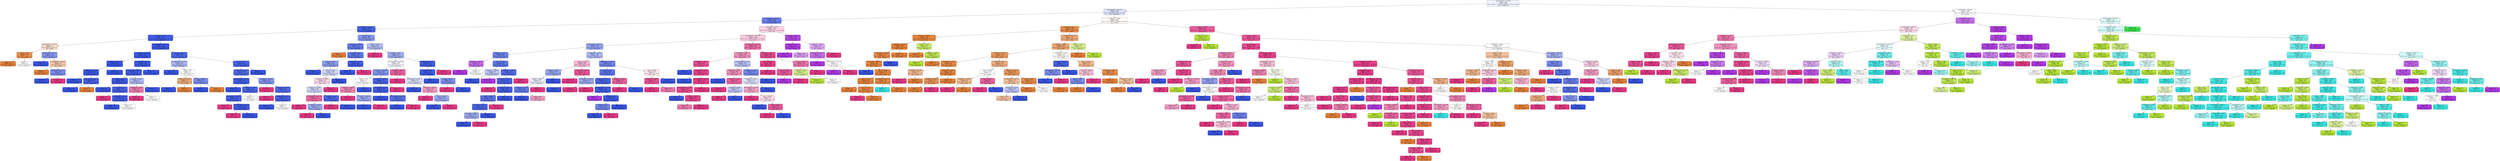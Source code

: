 digraph Tree {
node [shape=box, style="filled, rounded", color="black", fontname="helvetica"] ;
edge [fontname="helvetica"] ;
0 [label="majoraxislength <= 328.152\nentropy = 2.66\nsamples = 4300\nvalue = [986.0, 727.0, 291.0, 798.0, 1745.0, 914.0, 1344.0]\nclass = DERMASON", fillcolor="#f0f3fd"] ;
1 [label="minoraxislength <= 185.254\nentropy = 1.758\nsamples = 2570\nvalue = [983, 76, 0, 4, 1745, 72, 1226]\nclass = DERMASON", fillcolor="#dbe1fa"] ;
0 -> 1 [labeldistance=2.5, labelangle=45, headlabel="True"] ;
2 [label="majoraxislength <= 271.118\nentropy = 0.955\nsamples = 1303\nvalue = [32, 4, 0, 0, 1659, 70, 324]\nclass = DERMASON", fillcolor="#697feb"] ;
1 -> 2 ;
3 [label="perimeter <= 705.137\nentropy = 0.418\nsamples = 992\nvalue = [32, 0, 0, 0, 1482, 0, 76]\nclass = DERMASON", fillcolor="#4762e7"] ;
2 -> 3 ;
4 [label="shapefactor1 <= 0.007\nentropy = 0.243\nsamples = 856\nvalue = [31.0, 0.0, 0.0, 0.0, 1321.0, 0.0, 15.0]\nclass = DERMASON", fillcolor="#405ce6"] ;
3 -> 4 ;
5 [label="majoraxislength <= 241.436\nentropy = 1.2\nsamples = 27\nvalue = [25, 0, 0, 0, 18, 0, 2]\nclass = SEKER", fillcolor="#f8decc"] ;
4 -> 5 ;
6 [label="extent <= 0.791\nentropy = 0.549\nsamples = 13\nvalue = [19, 0, 0, 0, 1, 0, 1]\nclass = SEKER", fillcolor="#e88e4d"] ;
5 -> 6 ;
7 [label="entropy = 0.0\nsamples = 11\nvalue = [19, 0, 0, 0, 0, 0, 0]\nclass = SEKER", fillcolor="#e58139"] ;
6 -> 7 ;
8 [label="entropy = 1.0\nsamples = 2\nvalue = [0, 0, 0, 0, 1, 0, 1]\nclass = DERMASON", fillcolor="#ffffff"] ;
6 -> 8 ;
9 [label="equivdiameter <= 213.851\nentropy = 1.043\nsamples = 14\nvalue = [6, 0, 0, 0, 17, 0, 1]\nclass = DERMASON", fillcolor="#8698ef"] ;
5 -> 9 ;
10 [label="entropy = 0.0\nsamples = 9\nvalue = [0, 0, 0, 0, 14, 0, 0]\nclass = DERMASON", fillcolor="#3956e5"] ;
9 -> 10 ;
11 [label="minoraxislength <= 182.957\nentropy = 1.295\nsamples = 5\nvalue = [6, 0, 0, 0, 3, 0, 1]\nclass = SEKER", fillcolor="#f4c9aa"] ;
9 -> 11 ;
12 [label="entropy = 0.0\nsamples = 2\nvalue = [6, 0, 0, 0, 0, 0, 0]\nclass = SEKER", fillcolor="#e58139"] ;
11 -> 12 ;
13 [label="majoraxislength <= 252.61\nentropy = 0.811\nsamples = 3\nvalue = [0, 0, 0, 0, 3, 0, 1]\nclass = DERMASON", fillcolor="#7b8eee"] ;
11 -> 13 ;
14 [label="entropy = 0.0\nsamples = 2\nvalue = [0, 0, 0, 0, 3, 0, 0]\nclass = DERMASON", fillcolor="#3956e5"] ;
13 -> 14 ;
15 [label="entropy = 0.0\nsamples = 1\nvalue = [0, 0, 0, 0, 0, 0, 1]\nclass = SIRA", fillcolor="#e53986"] ;
13 -> 15 ;
16 [label="minoraxislength <= 173.95\nentropy = 0.121\nsamples = 829\nvalue = [6, 0, 0, 0, 1303, 0, 13]\nclass = DERMASON", fillcolor="#3c58e5"] ;
4 -> 16 ;
17 [label="perimeter <= 671.88\nentropy = 0.049\nsamples = 742\nvalue = [1, 0, 0, 0, 1180, 0, 5]\nclass = DERMASON", fillcolor="#3a57e5"] ;
16 -> 17 ;
18 [label="shapefactor4 <= 0.995\nentropy = 0.012\nsamples = 578\nvalue = [1, 0, 0, 0, 951, 0, 0]\nclass = DERMASON", fillcolor="#3956e5"] ;
17 -> 18 ;
19 [label="shapefactor3 <= 0.719\nentropy = 0.093\nsamples = 58\nvalue = [1, 0, 0, 0, 83, 0, 0]\nclass = DERMASON", fillcolor="#3b58e5"] ;
18 -> 19 ;
20 [label="entropy = 0.0\nsamples = 47\nvalue = [0, 0, 0, 0, 67, 0, 0]\nclass = DERMASON", fillcolor="#3956e5"] ;
19 -> 20 ;
21 [label="equivdiameter <= 200.003\nentropy = 0.323\nsamples = 11\nvalue = [1, 0, 0, 0, 16, 0, 0]\nclass = DERMASON", fillcolor="#4561e7"] ;
19 -> 21 ;
22 [label="entropy = 0.0\nsamples = 10\nvalue = [0, 0, 0, 0, 16, 0, 0]\nclass = DERMASON", fillcolor="#3956e5"] ;
21 -> 22 ;
23 [label="entropy = 0.0\nsamples = 1\nvalue = [1, 0, 0, 0, 0, 0, 0]\nclass = SEKER", fillcolor="#e58139"] ;
21 -> 23 ;
24 [label="entropy = 0.0\nsamples = 520\nvalue = [0, 0, 0, 0, 868, 0, 0]\nclass = DERMASON", fillcolor="#3956e5"] ;
18 -> 24 ;
25 [label="minoraxislength <= 168.715\nentropy = 0.149\nsamples = 164\nvalue = [0, 0, 0, 0, 229, 0, 5]\nclass = DERMASON", fillcolor="#3d5ae6"] ;
17 -> 25 ;
26 [label="minoraxislength <= 168.512\nentropy = 0.242\nsamples = 93\nvalue = [0, 0, 0, 0, 120, 0, 5]\nclass = DERMASON", fillcolor="#415de6"] ;
25 -> 26 ;
27 [label="solidity <= 0.99\nentropy = 0.125\nsamples = 86\nvalue = [0, 0, 0, 0, 115, 0, 2]\nclass = DERMASON", fillcolor="#3c59e5"] ;
26 -> 27 ;
28 [label="entropy = 0.0\nsamples = 63\nvalue = [0, 0, 0, 0, 87, 0, 0]\nclass = DERMASON", fillcolor="#3956e5"] ;
27 -> 28 ;
29 [label="solidity <= 0.99\nentropy = 0.353\nsamples = 23\nvalue = [0, 0, 0, 0, 28, 0, 2]\nclass = DERMASON", fillcolor="#4762e7"] ;
27 -> 29 ;
30 [label="entropy = 0.0\nsamples = 1\nvalue = [0, 0, 0, 0, 0, 0, 1]\nclass = SIRA", fillcolor="#e53986"] ;
29 -> 30 ;
31 [label="shapefactor2 <= 0.002\nentropy = 0.216\nsamples = 22\nvalue = [0, 0, 0, 0, 28, 0, 1]\nclass = DERMASON", fillcolor="#405ce6"] ;
29 -> 31 ;
32 [label="entropy = 0.0\nsamples = 20\nvalue = [0, 0, 0, 0, 27, 0, 0]\nclass = DERMASON", fillcolor="#3956e5"] ;
31 -> 32 ;
33 [label="entropy = 1.0\nsamples = 2\nvalue = [0, 0, 0, 0, 1, 0, 1]\nclass = DERMASON", fillcolor="#ffffff"] ;
31 -> 33 ;
34 [label="roundness <= 0.904\nentropy = 0.954\nsamples = 7\nvalue = [0, 0, 0, 0, 5, 0, 3]\nclass = DERMASON", fillcolor="#b0bbf5"] ;
26 -> 34 ;
35 [label="shapefactor2 <= 0.002\nentropy = 0.811\nsamples = 4\nvalue = [0, 0, 0, 0, 1, 0, 3]\nclass = SIRA", fillcolor="#ee7bae"] ;
34 -> 35 ;
36 [label="entropy = 0.0\nsamples = 2\nvalue = [0, 0, 0, 0, 0, 0, 2]\nclass = SIRA", fillcolor="#e53986"] ;
35 -> 36 ;
37 [label="entropy = 1.0\nsamples = 2\nvalue = [0, 0, 0, 0, 1, 0, 1]\nclass = DERMASON", fillcolor="#ffffff"] ;
35 -> 37 ;
38 [label="entropy = 0.0\nsamples = 3\nvalue = [0, 0, 0, 0, 4, 0, 0]\nclass = DERMASON", fillcolor="#3956e5"] ;
34 -> 38 ;
39 [label="entropy = 0.0\nsamples = 71\nvalue = [0, 0, 0, 0, 109, 0, 0]\nclass = DERMASON", fillcolor="#3956e5"] ;
25 -> 39 ;
40 [label="perimeter <= 658.593\nentropy = 0.547\nsamples = 87\nvalue = [5, 0, 0, 0, 123, 0, 8]\nclass = DERMASON", fillcolor="#4d67e8"] ;
16 -> 40 ;
41 [label="minoraxislength <= 175.834\nentropy = 0.946\nsamples = 8\nvalue = [4, 0, 0, 0, 7, 0, 0]\nclass = DERMASON", fillcolor="#aab7f4"] ;
40 -> 41 ;
42 [label="entropy = 0.0\nsamples = 2\nvalue = [0, 0, 0, 0, 3, 0, 0]\nclass = DERMASON", fillcolor="#3956e5"] ;
41 -> 42 ;
43 [label="solidity <= 0.99\nentropy = 1.0\nsamples = 6\nvalue = [4, 0, 0, 0, 4, 0, 0]\nclass = SEKER", fillcolor="#ffffff"] ;
41 -> 43 ;
44 [label="shapefactor4 <= 0.997\nentropy = 0.811\nsamples = 3\nvalue = [3, 0, 0, 0, 1, 0, 0]\nclass = SEKER", fillcolor="#eeab7b"] ;
43 -> 44 ;
45 [label="entropy = 0.0\nsamples = 1\nvalue = [0, 0, 0, 0, 1, 0, 0]\nclass = DERMASON", fillcolor="#3956e5"] ;
44 -> 45 ;
46 [label="entropy = 0.0\nsamples = 2\nvalue = [3, 0, 0, 0, 0, 0, 0]\nclass = SEKER", fillcolor="#e58139"] ;
44 -> 46 ;
47 [label="area <= 32449.0\nentropy = 0.811\nsamples = 3\nvalue = [1, 0, 0, 0, 3, 0, 0]\nclass = DERMASON", fillcolor="#7b8eee"] ;
43 -> 47 ;
48 [label="entropy = 0.0\nsamples = 2\nvalue = [0, 0, 0, 0, 3, 0, 0]\nclass = DERMASON", fillcolor="#3956e5"] ;
47 -> 48 ;
49 [label="entropy = 0.0\nsamples = 1\nvalue = [1, 0, 0, 0, 0, 0, 0]\nclass = SEKER", fillcolor="#e58139"] ;
47 -> 49 ;
50 [label="area <= 35652.5\nentropy = 0.41\nsamples = 79\nvalue = [1, 0, 0, 0, 116, 0, 8]\nclass = DERMASON", fillcolor="#4863e7"] ;
40 -> 50 ;
51 [label="aspectration <= 1.423\nentropy = 0.523\nsamples = 58\nvalue = [1, 0, 0, 0, 80, 0, 8]\nclass = DERMASON", fillcolor="#4f69e8"] ;
50 -> 51 ;
52 [label="minoraxislength <= 178.056\nentropy = 0.305\nsamples = 41\nvalue = [1, 0, 0, 0, 64, 0, 2]\nclass = DERMASON", fillcolor="#425ee6"] ;
51 -> 52 ;
53 [label="entropy = 0.0\nsamples = 19\nvalue = [0, 0, 0, 0, 31, 0, 0]\nclass = DERMASON", fillcolor="#3956e5"] ;
52 -> 53 ;
54 [label="shapefactor4 <= 0.998\nentropy = 0.49\nsamples = 22\nvalue = [1, 0, 0, 0, 33, 0, 2]\nclass = DERMASON", fillcolor="#4a65e7"] ;
52 -> 54 ;
55 [label="equivdiameter <= 204.963\nentropy = 0.323\nsamples = 20\nvalue = [0, 0, 0, 0, 32, 0, 2]\nclass = DERMASON", fillcolor="#4561e7"] ;
54 -> 55 ;
56 [label="entropy = 0.0\nsamples = 1\nvalue = [0, 0, 0, 0, 0, 0, 1]\nclass = SIRA", fillcolor="#e53986"] ;
55 -> 56 ;
57 [label="minoraxislength <= 178.226\nentropy = 0.196\nsamples = 19\nvalue = [0, 0, 0, 0, 32, 0, 1]\nclass = DERMASON", fillcolor="#3f5be6"] ;
55 -> 57 ;
58 [label="entropy = 0.0\nsamples = 1\nvalue = [0, 0, 0, 0, 0, 0, 1]\nclass = SIRA", fillcolor="#e53986"] ;
57 -> 58 ;
59 [label="entropy = 0.0\nsamples = 18\nvalue = [0, 0, 0, 0, 32, 0, 0]\nclass = DERMASON", fillcolor="#3956e5"] ;
57 -> 59 ;
60 [label="entropy = 1.0\nsamples = 2\nvalue = [1, 0, 0, 0, 1, 0, 0]\nclass = SEKER", fillcolor="#ffffff"] ;
54 -> 60 ;
61 [label="aspectration <= 1.426\nentropy = 0.845\nsamples = 17\nvalue = [0, 0, 0, 0, 16, 0, 6]\nclass = DERMASON", fillcolor="#8395ef"] ;
51 -> 61 ;
62 [label="entropy = 0.0\nsamples = 2\nvalue = [0, 0, 0, 0, 0, 0, 4]\nclass = SIRA", fillcolor="#e53986"] ;
61 -> 62 ;
63 [label="compactness <= 0.821\nentropy = 0.503\nsamples = 15\nvalue = [0, 0, 0, 0, 16, 0, 2]\nclass = DERMASON", fillcolor="#526be8"] ;
61 -> 63 ;
64 [label="entropy = 0.0\nsamples = 1\nvalue = [0, 0, 0, 0, 0, 0, 1]\nclass = SIRA", fillcolor="#e53986"] ;
63 -> 64 ;
65 [label="shapefactor3 <= 0.698\nentropy = 0.323\nsamples = 14\nvalue = [0, 0, 0, 0, 16, 0, 1]\nclass = DERMASON", fillcolor="#4561e7"] ;
63 -> 65 ;
66 [label="entropy = 0.0\nsamples = 12\nvalue = [0, 0, 0, 0, 15, 0, 0]\nclass = DERMASON", fillcolor="#3956e5"] ;
65 -> 66 ;
67 [label="entropy = 1.0\nsamples = 2\nvalue = [0, 0, 0, 0, 1, 0, 1]\nclass = DERMASON", fillcolor="#ffffff"] ;
65 -> 67 ;
68 [label="entropy = 0.0\nsamples = 21\nvalue = [0, 0, 0, 0, 36, 0, 0]\nclass = DERMASON", fillcolor="#3956e5"] ;
50 -> 68 ;
69 [label="extent <= 0.751\nentropy = 0.886\nsamples = 136\nvalue = [1, 0, 0, 0, 161, 0, 61]\nclass = DERMASON", fillcolor="#8597ef"] ;
3 -> 69 ;
70 [label="shapefactor4 <= 0.966\nentropy = 0.71\nsamples = 67\nvalue = [1, 0, 0, 0, 88, 0, 17]\nclass = DERMASON", fillcolor="#6178ea"] ;
69 -> 70 ;
71 [label="entropy = 0.0\nsamples = 1\nvalue = [1, 0, 0, 0, 0, 0, 0]\nclass = SEKER", fillcolor="#e58139"] ;
70 -> 71 ;
72 [label="roundness <= 0.902\nentropy = 0.639\nsamples = 66\nvalue = [0, 0, 0, 0, 88, 0, 17]\nclass = DERMASON", fillcolor="#5f77ea"] ;
70 -> 72 ;
73 [label="roundness <= 0.854\nentropy = 0.874\nsamples = 30\nvalue = [0, 0, 0, 0, 36, 0, 15]\nclass = DERMASON", fillcolor="#8b9cf0"] ;
72 -> 73 ;
74 [label="entropy = 0.0\nsamples = 6\nvalue = [0, 0, 0, 0, 16, 0, 0]\nclass = DERMASON", fillcolor="#3956e5"] ;
73 -> 74 ;
75 [label="extent <= 0.739\nentropy = 0.985\nsamples = 24\nvalue = [0, 0, 0, 0, 20, 0, 15]\nclass = DERMASON", fillcolor="#ced5f8"] ;
73 -> 75 ;
76 [label="compactness <= 0.819\nentropy = 0.991\nsamples = 20\nvalue = [0, 0, 0, 0, 12, 0, 15]\nclass = SIRA", fillcolor="#fad7e7"] ;
75 -> 76 ;
77 [label="shapefactor4 <= 0.996\nentropy = 0.985\nsamples = 16\nvalue = [0, 0, 0, 0, 12, 0, 9]\nclass = DERMASON", fillcolor="#ced5f8"] ;
76 -> 77 ;
78 [label="majoraxislength <= 268.948\nentropy = 0.722\nsamples = 8\nvalue = [0, 0, 0, 0, 2, 0, 8]\nclass = SIRA", fillcolor="#ec6aa4"] ;
77 -> 78 ;
79 [label="entropy = 0.0\nsamples = 5\nvalue = [0, 0, 0, 0, 0, 0, 7]\nclass = SIRA", fillcolor="#e53986"] ;
78 -> 79 ;
80 [label="shapefactor1 <= 0.007\nentropy = 0.918\nsamples = 3\nvalue = [0, 0, 0, 0, 2, 0, 1]\nclass = DERMASON", fillcolor="#9caaf2"] ;
78 -> 80 ;
81 [label="entropy = 0.0\nsamples = 1\nvalue = [0, 0, 0, 0, 0, 0, 1]\nclass = SIRA", fillcolor="#e53986"] ;
80 -> 81 ;
82 [label="entropy = 0.0\nsamples = 2\nvalue = [0, 0, 0, 0, 2, 0, 0]\nclass = DERMASON", fillcolor="#3956e5"] ;
80 -> 82 ;
83 [label="roundness <= 0.869\nentropy = 0.439\nsamples = 8\nvalue = [0, 0, 0, 0, 10, 0, 1]\nclass = DERMASON", fillcolor="#4d67e8"] ;
77 -> 83 ;
84 [label="entropy = 0.0\nsamples = 1\nvalue = [0, 0, 0, 0, 0, 0, 1]\nclass = SIRA", fillcolor="#e53986"] ;
83 -> 84 ;
85 [label="entropy = 0.0\nsamples = 7\nvalue = [0, 0, 0, 0, 10, 0, 0]\nclass = DERMASON", fillcolor="#3956e5"] ;
83 -> 85 ;
86 [label="entropy = 0.0\nsamples = 4\nvalue = [0, 0, 0, 0, 0, 0, 6]\nclass = SIRA", fillcolor="#e53986"] ;
76 -> 86 ;
87 [label="entropy = 0.0\nsamples = 4\nvalue = [0, 0, 0, 0, 8, 0, 0]\nclass = DERMASON", fillcolor="#3956e5"] ;
75 -> 87 ;
88 [label="shapefactor4 <= 0.999\nentropy = 0.229\nsamples = 36\nvalue = [0, 0, 0, 0, 52, 0, 2]\nclass = DERMASON", fillcolor="#415de6"] ;
72 -> 88 ;
89 [label="entropy = 0.0\nsamples = 35\nvalue = [0, 0, 0, 0, 52, 0, 0]\nclass = DERMASON", fillcolor="#3956e5"] ;
88 -> 89 ;
90 [label="entropy = 0.0\nsamples = 1\nvalue = [0, 0, 0, 0, 0, 0, 2]\nclass = SIRA", fillcolor="#e53986"] ;
88 -> 90 ;
91 [label="extent <= 0.759\nentropy = 0.955\nsamples = 69\nvalue = [0, 0, 0, 0, 73, 0, 44]\nclass = DERMASON", fillcolor="#b0bcf5"] ;
69 -> 91 ;
92 [label="entropy = 0.0\nsamples = 2\nvalue = [0, 0, 0, 0, 0, 0, 7]\nclass = SIRA", fillcolor="#e53986"] ;
91 -> 92 ;
93 [label="roundness <= 0.917\nentropy = 0.921\nsamples = 67\nvalue = [0, 0, 0, 0, 73, 0, 37]\nclass = DERMASON", fillcolor="#9dacf2"] ;
91 -> 93 ;
94 [label="minoraxislength <= 178.474\nentropy = 0.999\nsamples = 40\nvalue = [0, 0, 0, 0, 37, 0, 35]\nclass = DERMASON", fillcolor="#f4f6fe"] ;
93 -> 94 ;
95 [label="perimeter <= 711.636\nentropy = 0.845\nsamples = 24\nvalue = [0, 0, 0, 0, 32, 0, 12]\nclass = DERMASON", fillcolor="#8395ef"] ;
94 -> 95 ;
96 [label="extent <= 0.793\nentropy = 1.0\nsamples = 12\nvalue = [0, 0, 0, 0, 10, 0, 10]\nclass = DERMASON", fillcolor="#ffffff"] ;
95 -> 96 ;
97 [label="roundness <= 0.889\nentropy = 0.863\nsamples = 8\nvalue = [0, 0, 0, 0, 4, 0, 10]\nclass = SIRA", fillcolor="#ef88b6"] ;
96 -> 97 ;
98 [label="entropy = 0.0\nsamples = 4\nvalue = [0, 0, 0, 0, 0, 0, 8]\nclass = SIRA", fillcolor="#e53986"] ;
97 -> 98 ;
99 [label="perimeter <= 709.691\nentropy = 0.918\nsamples = 4\nvalue = [0, 0, 0, 0, 4, 0, 2]\nclass = DERMASON", fillcolor="#9caaf2"] ;
97 -> 99 ;
100 [label="entropy = 0.0\nsamples = 2\nvalue = [0, 0, 0, 0, 4, 0, 0]\nclass = DERMASON", fillcolor="#3956e5"] ;
99 -> 100 ;
101 [label="entropy = 0.0\nsamples = 2\nvalue = [0, 0, 0, 0, 0, 0, 2]\nclass = SIRA", fillcolor="#e53986"] ;
99 -> 101 ;
102 [label="entropy = 0.0\nsamples = 4\nvalue = [0, 0, 0, 0, 6, 0, 0]\nclass = DERMASON", fillcolor="#3956e5"] ;
96 -> 102 ;
103 [label="perimeter <= 766.231\nentropy = 0.414\nsamples = 12\nvalue = [0, 0, 0, 0, 22, 0, 2]\nclass = DERMASON", fillcolor="#4b65e7"] ;
95 -> 103 ;
104 [label="shapefactor3 <= 0.658\nentropy = 0.258\nsamples = 11\nvalue = [0, 0, 0, 0, 22, 0, 1]\nclass = DERMASON", fillcolor="#425ee6"] ;
103 -> 104 ;
105 [label="entropy = 0.0\nsamples = 7\nvalue = [0, 0, 0, 0, 16, 0, 0]\nclass = DERMASON", fillcolor="#3956e5"] ;
104 -> 105 ;
106 [label="majoraxislength <= 265.683\nentropy = 0.592\nsamples = 4\nvalue = [0, 0, 0, 0, 6, 0, 1]\nclass = DERMASON", fillcolor="#5a72e9"] ;
104 -> 106 ;
107 [label="entropy = 0.0\nsamples = 3\nvalue = [0, 0, 0, 0, 6, 0, 0]\nclass = DERMASON", fillcolor="#3956e5"] ;
106 -> 107 ;
108 [label="entropy = 0.0\nsamples = 1\nvalue = [0, 0, 0, 0, 0, 0, 1]\nclass = SIRA", fillcolor="#e53986"] ;
106 -> 108 ;
109 [label="entropy = 0.0\nsamples = 1\nvalue = [0, 0, 0, 0, 0, 0, 1]\nclass = SIRA", fillcolor="#e53986"] ;
103 -> 109 ;
110 [label="convexarea <= 38270.0\nentropy = 0.677\nsamples = 16\nvalue = [0, 0, 0, 0, 5, 0, 23]\nclass = SIRA", fillcolor="#eb64a0"] ;
94 -> 110 ;
111 [label="entropy = 0.0\nsamples = 9\nvalue = [0, 0, 0, 0, 0, 0, 19]\nclass = SIRA", fillcolor="#e53986"] ;
110 -> 111 ;
112 [label="majoraxislength <= 268.237\nentropy = 0.991\nsamples = 7\nvalue = [0, 0, 0, 0, 5, 0, 4]\nclass = DERMASON", fillcolor="#d7ddfa"] ;
110 -> 112 ;
113 [label="entropy = 0.0\nsamples = 2\nvalue = [0, 0, 0, 0, 3, 0, 0]\nclass = DERMASON", fillcolor="#3956e5"] ;
112 -> 113 ;
114 [label="convexarea <= 38912.5\nentropy = 0.918\nsamples = 5\nvalue = [0, 0, 0, 0, 2, 0, 4]\nclass = SIRA", fillcolor="#f29cc2"] ;
112 -> 114 ;
115 [label="entropy = 0.0\nsamples = 2\nvalue = [0, 0, 0, 0, 0, 0, 3]\nclass = SIRA", fillcolor="#e53986"] ;
114 -> 115 ;
116 [label="area <= 38782.5\nentropy = 0.918\nsamples = 3\nvalue = [0, 0, 0, 0, 2, 0, 1]\nclass = DERMASON", fillcolor="#9caaf2"] ;
114 -> 116 ;
117 [label="entropy = 0.0\nsamples = 2\nvalue = [0, 0, 0, 0, 2, 0, 0]\nclass = DERMASON", fillcolor="#3956e5"] ;
116 -> 117 ;
118 [label="entropy = 0.0\nsamples = 1\nvalue = [0, 0, 0, 0, 0, 0, 1]\nclass = SIRA", fillcolor="#e53986"] ;
116 -> 118 ;
119 [label="aspectration <= 1.503\nentropy = 0.297\nsamples = 27\nvalue = [0, 0, 0, 0, 36, 0, 2]\nclass = DERMASON", fillcolor="#445fe6"] ;
93 -> 119 ;
120 [label="solidity <= 0.991\nentropy = 0.179\nsamples = 26\nvalue = [0, 0, 0, 0, 36, 0, 1]\nclass = DERMASON", fillcolor="#3e5be6"] ;
119 -> 120 ;
121 [label="entropy = 0.0\nsamples = 23\nvalue = [0, 0, 0, 0, 33, 0, 0]\nclass = DERMASON", fillcolor="#3956e5"] ;
120 -> 121 ;
122 [label="extent <= 0.792\nentropy = 0.811\nsamples = 3\nvalue = [0, 0, 0, 0, 3, 0, 1]\nclass = DERMASON", fillcolor="#7b8eee"] ;
120 -> 122 ;
123 [label="entropy = 0.0\nsamples = 1\nvalue = [0, 0, 0, 0, 0, 0, 1]\nclass = SIRA", fillcolor="#e53986"] ;
122 -> 123 ;
124 [label="entropy = 0.0\nsamples = 2\nvalue = [0, 0, 0, 0, 3, 0, 0]\nclass = DERMASON", fillcolor="#3956e5"] ;
122 -> 124 ;
125 [label="entropy = 0.0\nsamples = 1\nvalue = [0, 0, 0, 0, 0, 0, 1]\nclass = SIRA", fillcolor="#e53986"] ;
119 -> 125 ;
126 [label="aspectration <= 1.798\nentropy = 1.485\nsamples = 311\nvalue = [0.0, 4.0, 0.0, 0.0, 177.0, 70.0, 248.0]\nclass = SIRA", fillcolor="#f9d3e4"] ;
2 -> 126 ;
127 [label="equivdiameter <= 224.509\nentropy = 1.192\nsamples = 268\nvalue = [0.0, 4.0, 0.0, 0.0, 176.0, 11.0, 244.0]\nclass = SIRA", fillcolor="#f8cbdf"] ;
126 -> 127 ;
128 [label="minoraxislength <= 169.518\nentropy = 1.108\nsamples = 121\nvalue = [0, 0, 0, 0, 130, 9, 55]\nclass = DERMASON", fillcolor="#94a4f1"] ;
127 -> 128 ;
129 [label="shapefactor3 <= 0.571\nentropy = 0.983\nsamples = 33\nvalue = [0, 0, 0, 0, 45, 8, 5]\nclass = DERMASON", fillcolor="#6c82ec"] ;
128 -> 129 ;
130 [label="shapefactor2 <= 0.002\nentropy = 0.722\nsamples = 4\nvalue = [0, 0, 0, 0, 1, 4, 0]\nclass = HOROZ", fillcolor="#c46aec"] ;
129 -> 130 ;
131 [label="entropy = 0.0\nsamples = 2\nvalue = [0, 0, 0, 0, 0, 3, 0]\nclass = HOROZ", fillcolor="#b139e5"] ;
130 -> 131 ;
132 [label="entropy = 1.0\nsamples = 2\nvalue = [0, 0, 0, 0, 1, 1, 0]\nclass = DERMASON", fillcolor="#ffffff"] ;
130 -> 132 ;
133 [label="area <= 35039.5\nentropy = 0.826\nsamples = 29\nvalue = [0, 0, 0, 0, 44, 4, 5]\nclass = DERMASON", fillcolor="#5e76ea"] ;
129 -> 133 ;
134 [label="perimeter <= 707.916\nentropy = 0.971\nsamples = 3\nvalue = [0, 0, 0, 0, 6, 4, 0]\nclass = DERMASON", fillcolor="#bdc7f6"] ;
133 -> 134 ;
135 [label="entropy = 0.0\nsamples = 2\nvalue = [0, 0, 0, 0, 6, 0, 0]\nclass = DERMASON", fillcolor="#3956e5"] ;
134 -> 135 ;
136 [label="entropy = 0.0\nsamples = 1\nvalue = [0, 0, 0, 0, 0, 4, 0]\nclass = HOROZ", fillcolor="#b139e5"] ;
134 -> 136 ;
137 [label="shapefactor1 <= 0.008\nentropy = 0.519\nsamples = 26\nvalue = [0, 0, 0, 0, 38, 0, 5]\nclass = DERMASON", fillcolor="#536ce8"] ;
133 -> 137 ;
138 [label="convexarea <= 35727.5\nentropy = 0.378\nsamples = 25\nvalue = [0, 0, 0, 0, 38, 0, 3]\nclass = DERMASON", fillcolor="#4963e7"] ;
137 -> 138 ;
139 [label="entropy = 0.0\nsamples = 1\nvalue = [0, 0, 0, 0, 0, 0, 1]\nclass = SIRA", fillcolor="#e53986"] ;
138 -> 139 ;
140 [label="solidity <= 0.988\nentropy = 0.286\nsamples = 24\nvalue = [0, 0, 0, 0, 38, 0, 2]\nclass = DERMASON", fillcolor="#435fe6"] ;
138 -> 140 ;
141 [label="solidity <= 0.988\nentropy = 0.592\nsamples = 11\nvalue = [0, 0, 0, 0, 12, 0, 2]\nclass = DERMASON", fillcolor="#5a72e9"] ;
140 -> 141 ;
142 [label="perimeter <= 732.254\nentropy = 0.391\nsamples = 10\nvalue = [0, 0, 0, 0, 12, 0, 1]\nclass = DERMASON", fillcolor="#4964e7"] ;
141 -> 142 ;
143 [label="convexarea <= 37059.5\nentropy = 0.918\nsamples = 3\nvalue = [0, 0, 0, 0, 2, 0, 1]\nclass = DERMASON", fillcolor="#9caaf2"] ;
142 -> 143 ;
144 [label="entropy = 0.0\nsamples = 2\nvalue = [0, 0, 0, 0, 2, 0, 0]\nclass = DERMASON", fillcolor="#3956e5"] ;
143 -> 144 ;
145 [label="entropy = 0.0\nsamples = 1\nvalue = [0, 0, 0, 0, 0, 0, 1]\nclass = SIRA", fillcolor="#e53986"] ;
143 -> 145 ;
146 [label="entropy = 0.0\nsamples = 7\nvalue = [0, 0, 0, 0, 10, 0, 0]\nclass = DERMASON", fillcolor="#3956e5"] ;
142 -> 146 ;
147 [label="entropy = 0.0\nsamples = 1\nvalue = [0, 0, 0, 0, 0, 0, 1]\nclass = SIRA", fillcolor="#e53986"] ;
141 -> 147 ;
148 [label="entropy = 0.0\nsamples = 13\nvalue = [0, 0, 0, 0, 26, 0, 0]\nclass = DERMASON", fillcolor="#3956e5"] ;
140 -> 148 ;
149 [label="entropy = 0.0\nsamples = 1\nvalue = [0, 0, 0, 0, 0, 0, 2]\nclass = SIRA", fillcolor="#e53986"] ;
137 -> 149 ;
150 [label="shapefactor4 <= 0.996\nentropy = 1.007\nsamples = 88\nvalue = [0, 0, 0, 0, 85, 1, 50]\nclass = DERMASON", fillcolor="#aebaf4"] ;
128 -> 150 ;
151 [label="extent <= 0.731\nentropy = 0.964\nsamples = 29\nvalue = [0, 0, 0, 0, 21, 0, 33]\nclass = SIRA", fillcolor="#f6b7d3"] ;
150 -> 151 ;
152 [label="roundness <= 0.885\nentropy = 0.904\nsamples = 12\nvalue = [0, 0, 0, 0, 17, 0, 8]\nclass = DERMASON", fillcolor="#96a6f1"] ;
151 -> 152 ;
153 [label="solidity <= 0.988\nentropy = 0.998\nsamples = 9\nvalue = [0, 0, 0, 0, 9, 0, 8]\nclass = DERMASON", fillcolor="#e9ecfc"] ;
152 -> 153 ;
154 [label="shapefactor1 <= 0.007\nentropy = 0.684\nsamples = 6\nvalue = [0, 0, 0, 0, 9, 0, 2]\nclass = DERMASON", fillcolor="#657ceb"] ;
153 -> 154 ;
155 [label="entropy = 0.0\nsamples = 4\nvalue = [0, 0, 0, 0, 8, 0, 0]\nclass = DERMASON", fillcolor="#3956e5"] ;
154 -> 155 ;
156 [label="entropy = 0.918\nsamples = 2\nvalue = [0, 0, 0, 0, 1, 0, 2]\nclass = SIRA", fillcolor="#f29cc2"] ;
154 -> 156 ;
157 [label="entropy = 0.0\nsamples = 3\nvalue = [0, 0, 0, 0, 0, 0, 6]\nclass = SIRA", fillcolor="#e53986"] ;
153 -> 157 ;
158 [label="entropy = 0.0\nsamples = 3\nvalue = [0, 0, 0, 0, 8, 0, 0]\nclass = DERMASON", fillcolor="#3956e5"] ;
152 -> 158 ;
159 [label="equivdiameter <= 223.034\nentropy = 0.579\nsamples = 17\nvalue = [0, 0, 0, 0, 4, 0, 25]\nclass = SIRA", fillcolor="#e95999"] ;
151 -> 159 ;
160 [label="entropy = 0.0\nsamples = 13\nvalue = [0, 0, 0, 0, 0, 0, 23]\nclass = SIRA", fillcolor="#e53986"] ;
159 -> 160 ;
161 [label="equivdiameter <= 223.823\nentropy = 0.918\nsamples = 4\nvalue = [0, 0, 0, 0, 4, 0, 2]\nclass = DERMASON", fillcolor="#9caaf2"] ;
159 -> 161 ;
162 [label="entropy = 0.0\nsamples = 2\nvalue = [0, 0, 0, 0, 4, 0, 0]\nclass = DERMASON", fillcolor="#3956e5"] ;
161 -> 162 ;
163 [label="entropy = 0.0\nsamples = 2\nvalue = [0, 0, 0, 0, 0, 0, 2]\nclass = SIRA", fillcolor="#e53986"] ;
161 -> 163 ;
164 [label="compactness <= 0.814\nentropy = 0.827\nsamples = 59\nvalue = [0, 0, 0, 0, 64, 1, 17]\nclass = DERMASON", fillcolor="#7085ec"] ;
150 -> 164 ;
165 [label="extent <= 0.797\nentropy = 0.678\nsamples = 50\nvalue = [0, 0, 0, 0, 57, 1, 9]\nclass = DERMASON", fillcolor="#5b73e9"] ;
164 -> 165 ;
166 [label="compactness <= 0.768\nentropy = 0.468\nsamples = 46\nvalue = [0, 0, 0, 0, 56, 1, 4]\nclass = DERMASON", fillcolor="#4a65e7"] ;
165 -> 166 ;
167 [label="entropy = 0.0\nsamples = 1\nvalue = [0, 0, 0, 0, 0, 0, 2]\nclass = SIRA", fillcolor="#e53986"] ;
166 -> 167 ;
168 [label="majoraxislength <= 271.408\nentropy = 0.337\nsamples = 45\nvalue = [0, 0, 0, 0, 56, 1, 2]\nclass = DERMASON", fillcolor="#435fe6"] ;
166 -> 168 ;
169 [label="entropy = 0.0\nsamples = 1\nvalue = [0, 0, 0, 0, 0, 1, 0]\nclass = HOROZ", fillcolor="#b139e5"] ;
168 -> 169 ;
170 [label="roundness <= 0.874\nentropy = 0.216\nsamples = 44\nvalue = [0, 0, 0, 0, 56, 0, 2]\nclass = DERMASON", fillcolor="#405ce6"] ;
168 -> 170 ;
171 [label="roundness <= 0.87\nentropy = 0.764\nsamples = 6\nvalue = [0, 0, 0, 0, 7, 0, 2]\nclass = DERMASON", fillcolor="#7286ec"] ;
170 -> 171 ;
172 [label="entropy = 0.0\nsamples = 4\nvalue = [0, 0, 0, 0, 7, 0, 0]\nclass = DERMASON", fillcolor="#3956e5"] ;
171 -> 172 ;
173 [label="entropy = 0.0\nsamples = 2\nvalue = [0, 0, 0, 0, 0, 0, 2]\nclass = SIRA", fillcolor="#e53986"] ;
171 -> 173 ;
174 [label="entropy = 0.0\nsamples = 38\nvalue = [0, 0, 0, 0, 49, 0, 0]\nclass = DERMASON", fillcolor="#3956e5"] ;
170 -> 174 ;
175 [label="shapefactor3 <= 0.651\nentropy = 0.65\nsamples = 4\nvalue = [0, 0, 0, 0, 1, 0, 5]\nclass = SIRA", fillcolor="#ea619e"] ;
165 -> 175 ;
176 [label="entropy = 0.0\nsamples = 3\nvalue = [0, 0, 0, 0, 0, 0, 5]\nclass = SIRA", fillcolor="#e53986"] ;
175 -> 176 ;
177 [label="entropy = 0.0\nsamples = 1\nvalue = [0, 0, 0, 0, 1, 0, 0]\nclass = DERMASON", fillcolor="#3956e5"] ;
175 -> 177 ;
178 [label="area <= 39338.0\nentropy = 0.997\nsamples = 9\nvalue = [0, 0, 0, 0, 7, 0, 8]\nclass = SIRA", fillcolor="#fce6f0"] ;
164 -> 178 ;
179 [label="shapefactor3 <= 0.667\nentropy = 0.503\nsamples = 4\nvalue = [0, 0, 0, 0, 1, 0, 8]\nclass = SIRA", fillcolor="#e85295"] ;
178 -> 179 ;
180 [label="entropy = 0.0\nsamples = 2\nvalue = [0, 0, 0, 0, 0, 0, 5]\nclass = SIRA", fillcolor="#e53986"] ;
179 -> 180 ;
181 [label="entropy = 0.811\nsamples = 2\nvalue = [0, 0, 0, 0, 1, 0, 3]\nclass = SIRA", fillcolor="#ee7bae"] ;
179 -> 181 ;
182 [label="entropy = 0.0\nsamples = 5\nvalue = [0, 0, 0, 0, 6, 0, 0]\nclass = DERMASON", fillcolor="#3956e5"] ;
178 -> 182 ;
183 [label="majoraxislength <= 295.435\nentropy = 0.887\nsamples = 147\nvalue = [0, 4, 0, 0, 46, 2, 189]\nclass = SIRA", fillcolor="#ec6ea6"] ;
127 -> 183 ;
184 [label="shapefactor4 <= 0.997\nentropy = 0.889\nsamples = 89\nvalue = [0, 0, 0, 0, 45, 0, 102]\nclass = SIRA", fillcolor="#f090bb"] ;
183 -> 184 ;
185 [label="shapefactor2 <= 0.002\nentropy = 0.476\nsamples = 55\nvalue = [0, 0, 0, 0, 9, 0, 79]\nclass = SIRA", fillcolor="#e85094"] ;
184 -> 185 ;
186 [label="entropy = 0.0\nsamples = 3\nvalue = [0, 0, 0, 0, 5, 0, 0]\nclass = DERMASON", fillcolor="#3956e5"] ;
185 -> 186 ;
187 [label="shapefactor4 <= 0.989\nentropy = 0.279\nsamples = 52\nvalue = [0, 0, 0, 0, 4, 0, 79]\nclass = SIRA", fillcolor="#e6438c"] ;
185 -> 187 ;
188 [label="entropy = 0.0\nsamples = 1\nvalue = [0, 0, 0, 0, 2, 0, 0]\nclass = DERMASON", fillcolor="#3956e5"] ;
187 -> 188 ;
189 [label="majoraxislength <= 284.438\nentropy = 0.167\nsamples = 51\nvalue = [0, 0, 0, 0, 2, 0, 79]\nclass = SIRA", fillcolor="#e63e89"] ;
187 -> 189 ;
190 [label="minoraxislength <= 179.554\nentropy = 0.426\nsamples = 15\nvalue = [0, 0, 0, 0, 2, 0, 21]\nclass = SIRA", fillcolor="#e74c92"] ;
189 -> 190 ;
191 [label="entropy = 0.0\nsamples = 1\nvalue = [0, 0, 0, 0, 1, 0, 0]\nclass = DERMASON", fillcolor="#3956e5"] ;
190 -> 191 ;
192 [label="convexarea <= 40172.5\nentropy = 0.267\nsamples = 14\nvalue = [0, 0, 0, 0, 1, 0, 21]\nclass = SIRA", fillcolor="#e6428c"] ;
190 -> 192 ;
193 [label="entropy = 0.811\nsamples = 2\nvalue = [0, 0, 0, 0, 1, 0, 3]\nclass = SIRA", fillcolor="#ee7bae"] ;
192 -> 193 ;
194 [label="entropy = 0.0\nsamples = 12\nvalue = [0, 0, 0, 0, 0, 0, 18]\nclass = SIRA", fillcolor="#e53986"] ;
192 -> 194 ;
195 [label="entropy = 0.0\nsamples = 36\nvalue = [0, 0, 0, 0, 0, 0, 58]\nclass = SIRA", fillcolor="#e53986"] ;
189 -> 195 ;
196 [label="minoraxislength <= 181.797\nentropy = 0.965\nsamples = 34\nvalue = [0, 0, 0, 0, 36, 0, 23]\nclass = DERMASON", fillcolor="#b8c2f6"] ;
184 -> 196 ;
197 [label="shapefactor4 <= 0.997\nentropy = 0.881\nsamples = 11\nvalue = [0, 0, 0, 0, 6, 0, 14]\nclass = SIRA", fillcolor="#f08eba"] ;
196 -> 197 ;
198 [label="entropy = 0.0\nsamples = 3\nvalue = [0, 0, 0, 0, 3, 0, 0]\nclass = DERMASON", fillcolor="#3956e5"] ;
197 -> 198 ;
199 [label="convexarea <= 41280.0\nentropy = 0.672\nsamples = 8\nvalue = [0, 0, 0, 0, 3, 0, 14]\nclass = SIRA", fillcolor="#eb63a0"] ;
197 -> 199 ;
200 [label="entropy = 0.0\nsamples = 5\nvalue = [0, 0, 0, 0, 0, 0, 12]\nclass = SIRA", fillcolor="#e53986"] ;
199 -> 200 ;
201 [label="roundness <= 0.884\nentropy = 0.971\nsamples = 3\nvalue = [0, 0, 0, 0, 3, 0, 2]\nclass = DERMASON", fillcolor="#bdc7f6"] ;
199 -> 201 ;
202 [label="entropy = 0.0\nsamples = 1\nvalue = [0, 0, 0, 0, 0, 0, 2]\nclass = SIRA", fillcolor="#e53986"] ;
201 -> 202 ;
203 [label="entropy = 0.0\nsamples = 2\nvalue = [0, 0, 0, 0, 3, 0, 0]\nclass = DERMASON", fillcolor="#3956e5"] ;
201 -> 203 ;
204 [label="shapefactor1 <= 0.007\nentropy = 0.779\nsamples = 23\nvalue = [0, 0, 0, 0, 30, 0, 9]\nclass = DERMASON", fillcolor="#7489ed"] ;
196 -> 204 ;
205 [label="shapefactor2 <= 0.002\nentropy = 0.993\nsamples = 11\nvalue = [0, 0, 0, 0, 11, 0, 9]\nclass = DERMASON", fillcolor="#dbe0fa"] ;
204 -> 205 ;
206 [label="equivdiameter <= 226.606\nentropy = 0.94\nsamples = 8\nvalue = [0, 0, 0, 0, 5, 0, 9]\nclass = SIRA", fillcolor="#f3a7c9"] ;
205 -> 206 ;
207 [label="entropy = 0.0\nsamples = 1\nvalue = [0, 0, 0, 0, 0, 0, 3]\nclass = SIRA", fillcolor="#e53986"] ;
206 -> 207 ;
208 [label="area <= 40822.5\nentropy = 0.994\nsamples = 7\nvalue = [0, 0, 0, 0, 5, 0, 6]\nclass = SIRA", fillcolor="#fbdeeb"] ;
206 -> 208 ;
209 [label="entropy = 0.0\nsamples = 2\nvalue = [0, 0, 0, 0, 4, 0, 0]\nclass = DERMASON", fillcolor="#3956e5"] ;
208 -> 209 ;
210 [label="area <= 41935.5\nentropy = 0.592\nsamples = 5\nvalue = [0, 0, 0, 0, 1, 0, 6]\nclass = SIRA", fillcolor="#e95a9a"] ;
208 -> 210 ;
211 [label="entropy = 0.0\nsamples = 4\nvalue = [0, 0, 0, 0, 0, 0, 6]\nclass = SIRA", fillcolor="#e53986"] ;
210 -> 211 ;
212 [label="entropy = 0.0\nsamples = 1\nvalue = [0, 0, 0, 0, 1, 0, 0]\nclass = DERMASON", fillcolor="#3956e5"] ;
210 -> 212 ;
213 [label="entropy = 0.0\nsamples = 3\nvalue = [0, 0, 0, 0, 6, 0, 0]\nclass = DERMASON", fillcolor="#3956e5"] ;
205 -> 213 ;
214 [label="entropy = 0.0\nsamples = 12\nvalue = [0, 0, 0, 0, 19, 0, 0]\nclass = DERMASON", fillcolor="#3956e5"] ;
204 -> 214 ;
215 [label="shapefactor4 <= 0.997\nentropy = 0.485\nsamples = 58\nvalue = [0, 4, 0, 0, 1, 2, 87]\nclass = SIRA", fillcolor="#e7488f"] ;
183 -> 215 ;
216 [label="area <= 44466.5\nentropy = 0.181\nsamples = 46\nvalue = [0, 0, 0, 0, 0, 2, 71]\nclass = SIRA", fillcolor="#e63f89"] ;
215 -> 216 ;
217 [label="entropy = 0.0\nsamples = 39\nvalue = [0, 0, 0, 0, 0, 0, 59]\nclass = SIRA", fillcolor="#e53986"] ;
216 -> 217 ;
218 [label="area <= 44784.5\nentropy = 0.592\nsamples = 7\nvalue = [0, 0, 0, 0, 0, 2, 12]\nclass = SIRA", fillcolor="#e95a9a"] ;
216 -> 218 ;
219 [label="entropy = 0.0\nsamples = 1\nvalue = [0, 0, 0, 0, 0, 2, 0]\nclass = HOROZ", fillcolor="#b139e5"] ;
218 -> 219 ;
220 [label="entropy = 0.0\nsamples = 6\nvalue = [0, 0, 0, 0, 0, 0, 12]\nclass = SIRA", fillcolor="#e53986"] ;
218 -> 220 ;
221 [label="area <= 41741.0\nentropy = 0.964\nsamples = 12\nvalue = [0, 4, 0, 0, 1, 0, 16]\nclass = SIRA", fillcolor="#ed73aa"] ;
215 -> 221 ;
222 [label="eccentricity <= 0.814\nentropy = 1.252\nsamples = 3\nvalue = [0, 4, 0, 0, 1, 0, 1]\nclass = BARBUNYA", fillcolor="#d4ef88"] ;
221 -> 222 ;
223 [label="entropy = 0.0\nsamples = 1\nvalue = [0, 4, 0, 0, 0, 0, 0]\nclass = BARBUNYA", fillcolor="#b7e539"] ;
222 -> 223 ;
224 [label="entropy = 1.0\nsamples = 2\nvalue = [0, 0, 0, 0, 1, 0, 1]\nclass = DERMASON", fillcolor="#ffffff"] ;
222 -> 224 ;
225 [label="entropy = 0.0\nsamples = 9\nvalue = [0, 0, 0, 0, 0, 0, 15]\nclass = SIRA", fillcolor="#e53986"] ;
221 -> 225 ;
226 [label="convexarea <= 42527.5\nentropy = 0.452\nsamples = 43\nvalue = [0, 0, 0, 0, 1, 59, 4]\nclass = HOROZ", fillcolor="#b84ae7"] ;
126 -> 226 ;
227 [label="shapefactor3 <= 0.55\nentropy = 0.135\nsamples = 34\nvalue = [0, 0, 0, 0, 1, 52, 0]\nclass = HOROZ", fillcolor="#b23de6"] ;
226 -> 227 ;
228 [label="entropy = 0.0\nsamples = 32\nvalue = [0, 0, 0, 0, 0, 50, 0]\nclass = HOROZ", fillcolor="#b139e5"] ;
227 -> 228 ;
229 [label="entropy = 0.918\nsamples = 2\nvalue = [0, 0, 0, 0, 1, 2, 0]\nclass = HOROZ", fillcolor="#d89cf2"] ;
227 -> 229 ;
230 [label="shapefactor2 <= 0.001\nentropy = 0.946\nsamples = 9\nvalue = [0, 0, 0, 0, 0, 7, 4]\nclass = HOROZ", fillcolor="#deaaf4"] ;
226 -> 230 ;
231 [label="equivdiameter <= 234.718\nentropy = 0.764\nsamples = 7\nvalue = [0, 0, 0, 0, 0, 7, 2]\nclass = HOROZ", fillcolor="#c772ec"] ;
230 -> 231 ;
232 [label="entropy = 0.0\nsamples = 3\nvalue = [0, 0, 0, 0, 0, 5, 0]\nclass = HOROZ", fillcolor="#b139e5"] ;
231 -> 232 ;
233 [label="majoraxislength <= 325.235\nentropy = 1.0\nsamples = 4\nvalue = [0, 0, 0, 0, 0, 2, 2]\nclass = HOROZ", fillcolor="#ffffff"] ;
231 -> 233 ;
234 [label="entropy = 0.0\nsamples = 2\nvalue = [0, 0, 0, 0, 0, 2, 0]\nclass = HOROZ", fillcolor="#b139e5"] ;
233 -> 234 ;
235 [label="entropy = 0.0\nsamples = 2\nvalue = [0, 0, 0, 0, 0, 0, 2]\nclass = SIRA", fillcolor="#e53986"] ;
233 -> 235 ;
236 [label="entropy = 0.0\nsamples = 2\nvalue = [0, 0, 0, 0, 0, 0, 2]\nclass = SIRA", fillcolor="#e53986"] ;
230 -> 236 ;
237 [label="eccentricity <= 0.689\nentropy = 1.424\nsamples = 1267\nvalue = [951.0, 72.0, 0.0, 4.0, 86.0, 2.0, 902.0]\nclass = SEKER", fillcolor="#fef9f6"] ;
1 -> 237 ;
238 [label="aspectration <= 1.31\nentropy = 0.492\nsamples = 589\nvalue = [899, 17, 0, 2, 26, 0, 24]\nclass = SEKER", fillcolor="#e78a48"] ;
237 -> 238 ;
239 [label="perimeter <= 899.267\nentropy = 0.18\nsamples = 480\nvalue = [763.0, 8.0, 0.0, 2.0, 4.0, 0.0, 2.0]\nclass = SEKER", fillcolor="#e6843d"] ;
238 -> 239 ;
240 [label="compactness <= 0.888\nentropy = 0.099\nsamples = 474\nvalue = [761, 0, 0, 2, 4, 0, 2]\nclass = SEKER", fillcolor="#e5823b"] ;
239 -> 240 ;
241 [label="compactness <= 0.888\nentropy = 0.378\nsamples = 92\nvalue = [143, 0, 0, 2, 4, 0, 2]\nclass = SEKER", fillcolor="#e68844"] ;
240 -> 241 ;
242 [label="convexarea <= 35283.5\nentropy = 0.264\nsamples = 91\nvalue = [143, 0, 0, 2, 1, 0, 2]\nclass = SEKER", fillcolor="#e68540"] ;
241 -> 242 ;
243 [label="entropy = 0.0\nsamples = 1\nvalue = [0, 0, 0, 0, 1, 0, 0]\nclass = DERMASON", fillcolor="#3956e5"] ;
242 -> 243 ;
244 [label="area <= 45661.0\nentropy = 0.207\nsamples = 90\nvalue = [143, 0, 0, 2, 0, 0, 2]\nclass = SEKER", fillcolor="#e6843e"] ;
242 -> 244 ;
245 [label="extent <= 0.778\nentropy = 0.128\nsamples = 74\nvalue = [111, 0, 0, 0, 0, 0, 2]\nclass = SEKER", fillcolor="#e5833d"] ;
244 -> 245 ;
246 [label="entropy = 0.0\nsamples = 48\nvalue = [72, 0, 0, 0, 0, 0, 0]\nclass = SEKER", fillcolor="#e58139"] ;
245 -> 246 ;
247 [label="extent <= 0.778\nentropy = 0.281\nsamples = 26\nvalue = [39, 0, 0, 0, 0, 0, 2]\nclass = SEKER", fillcolor="#e68743"] ;
245 -> 247 ;
248 [label="entropy = 0.0\nsamples = 1\nvalue = [0, 0, 0, 0, 0, 0, 2]\nclass = SIRA", fillcolor="#e53986"] ;
247 -> 248 ;
249 [label="entropy = 0.0\nsamples = 25\nvalue = [39, 0, 0, 0, 0, 0, 0]\nclass = SEKER", fillcolor="#e58139"] ;
247 -> 249 ;
250 [label="equivdiameter <= 241.324\nentropy = 0.323\nsamples = 16\nvalue = [32, 0, 0, 2, 0, 0, 0]\nclass = SEKER", fillcolor="#e78945"] ;
244 -> 250 ;
251 [label="entropy = 0.0\nsamples = 1\nvalue = [0, 0, 0, 2, 0, 0, 0]\nclass = CALI", fillcolor="#39e5e2"] ;
250 -> 251 ;
252 [label="entropy = 0.0\nsamples = 15\nvalue = [32, 0, 0, 0, 0, 0, 0]\nclass = SEKER", fillcolor="#e58139"] ;
250 -> 252 ;
253 [label="entropy = 0.0\nsamples = 1\nvalue = [0, 0, 0, 0, 3, 0, 0]\nclass = DERMASON", fillcolor="#3956e5"] ;
241 -> 253 ;
254 [label="entropy = 0.0\nsamples = 382\nvalue = [618, 0, 0, 0, 0, 0, 0]\nclass = SEKER", fillcolor="#e58139"] ;
240 -> 254 ;
255 [label="roundness <= 0.752\nentropy = 0.722\nsamples = 6\nvalue = [2, 8, 0, 0, 0, 0, 0]\nclass = BARBUNYA", fillcolor="#c9ec6a"] ;
239 -> 255 ;
256 [label="entropy = 0.0\nsamples = 1\nvalue = [1, 0, 0, 0, 0, 0, 0]\nclass = SEKER", fillcolor="#e58139"] ;
255 -> 256 ;
257 [label="roundness <= 0.884\nentropy = 0.503\nsamples = 5\nvalue = [1, 8, 0, 0, 0, 0, 0]\nclass = BARBUNYA", fillcolor="#c0e852"] ;
255 -> 257 ;
258 [label="entropy = 0.0\nsamples = 4\nvalue = [0, 8, 0, 0, 0, 0, 0]\nclass = BARBUNYA", fillcolor="#b7e539"] ;
257 -> 258 ;
259 [label="entropy = 0.0\nsamples = 1\nvalue = [1, 0, 0, 0, 0, 0, 0]\nclass = SEKER", fillcolor="#e58139"] ;
257 -> 259 ;
260 [label="perimeter <= 885.975\nentropy = 1.273\nsamples = 109\nvalue = [136, 9, 0, 0, 22, 0, 22]\nclass = SEKER", fillcolor="#eda978"] ;
238 -> 260 ;
261 [label="shapefactor1 <= 0.007\nentropy = 1.061\nsamples = 102\nvalue = [132, 0, 0, 0, 22, 0, 22]\nclass = SEKER", fillcolor="#eca572"] ;
260 -> 261 ;
262 [label="shapefactor1 <= 0.006\nentropy = 0.719\nsamples = 76\nvalue = [113, 0, 0, 0, 4, 0, 16]\nclass = SEKER", fillcolor="#e9975b"] ;
261 -> 262 ;
263 [label="compactness <= 0.857\nentropy = 0.337\nsamples = 46\nvalue = [75, 0, 0, 0, 0, 0, 5]\nclass = SEKER", fillcolor="#e78946"] ;
262 -> 263 ;
264 [label="shapefactor4 <= 0.998\nentropy = 0.89\nsamples = 7\nvalue = [9, 0, 0, 0, 0, 0, 4]\nclass = SEKER", fillcolor="#f1b991"] ;
263 -> 264 ;
265 [label="entropy = 0.0\nsamples = 3\nvalue = [0, 0, 0, 0, 0, 0, 4]\nclass = SIRA", fillcolor="#e53986"] ;
264 -> 265 ;
266 [label="entropy = 0.0\nsamples = 4\nvalue = [9, 0, 0, 0, 0, 0, 0]\nclass = SEKER", fillcolor="#e58139"] ;
264 -> 266 ;
267 [label="shapefactor2 <= 0.002\nentropy = 0.112\nsamples = 39\nvalue = [66, 0, 0, 0, 0, 0, 1]\nclass = SEKER", fillcolor="#e5833c"] ;
263 -> 267 ;
268 [label="shapefactor2 <= 0.002\nentropy = 0.592\nsamples = 6\nvalue = [6, 0, 0, 0, 0, 0, 1]\nclass = SEKER", fillcolor="#e9965a"] ;
267 -> 268 ;
269 [label="entropy = 0.0\nsamples = 5\nvalue = [6, 0, 0, 0, 0, 0, 0]\nclass = SEKER", fillcolor="#e58139"] ;
268 -> 269 ;
270 [label="entropy = 0.0\nsamples = 1\nvalue = [0, 0, 0, 0, 0, 0, 1]\nclass = SIRA", fillcolor="#e53986"] ;
268 -> 270 ;
271 [label="entropy = 0.0\nsamples = 33\nvalue = [60, 0, 0, 0, 0, 0, 0]\nclass = SEKER", fillcolor="#e58139"] ;
267 -> 271 ;
272 [label="roundness <= 0.927\nentropy = 1.096\nsamples = 30\nvalue = [38, 0, 0, 0, 4, 0, 11]\nclass = SEKER", fillcolor="#eeae80"] ;
262 -> 272 ;
273 [label="area <= 40462.5\nentropy = 1.245\nsamples = 12\nvalue = [9, 0, 0, 0, 1, 0, 9]\nclass = SEKER", fillcolor="#ffffff"] ;
272 -> 273 ;
274 [label="shapefactor4 <= 0.996\nentropy = 0.89\nsamples = 9\nvalue = [9, 0, 0, 0, 0, 0, 4]\nclass = SEKER", fillcolor="#f1b991"] ;
273 -> 274 ;
275 [label="entropy = 0.0\nsamples = 3\nvalue = [0, 0, 0, 0, 0, 0, 4]\nclass = SIRA", fillcolor="#e53986"] ;
274 -> 275 ;
276 [label="entropy = 0.0\nsamples = 6\nvalue = [9, 0, 0, 0, 0, 0, 0]\nclass = SEKER", fillcolor="#e58139"] ;
274 -> 276 ;
277 [label="area <= 41527.0\nentropy = 0.65\nsamples = 3\nvalue = [0, 0, 0, 0, 1, 0, 5]\nclass = SIRA", fillcolor="#ea619e"] ;
273 -> 277 ;
278 [label="entropy = 0.0\nsamples = 2\nvalue = [0, 0, 0, 0, 0, 0, 5]\nclass = SIRA", fillcolor="#e53986"] ;
277 -> 278 ;
279 [label="entropy = 0.0\nsamples = 1\nvalue = [0, 0, 0, 0, 1, 0, 0]\nclass = DERMASON", fillcolor="#3956e5"] ;
277 -> 279 ;
280 [label="roundness <= 0.935\nentropy = 0.745\nsamples = 18\nvalue = [29, 0, 0, 0, 3, 0, 2]\nclass = SEKER", fillcolor="#e99559"] ;
272 -> 280 ;
281 [label="minoraxislength <= 196.717\nentropy = 0.918\nsamples = 5\nvalue = [6, 0, 0, 0, 3, 0, 0]\nclass = SEKER", fillcolor="#f2c09c"] ;
280 -> 281 ;
282 [label="perimeter <= 742.239\nentropy = 0.971\nsamples = 3\nvalue = [2, 0, 0, 0, 3, 0, 0]\nclass = DERMASON", fillcolor="#bdc7f6"] ;
281 -> 282 ;
283 [label="entropy = 0.918\nsamples = 2\nvalue = [2, 0, 0, 0, 1, 0, 0]\nclass = SEKER", fillcolor="#f2c09c"] ;
282 -> 283 ;
284 [label="entropy = 0.0\nsamples = 1\nvalue = [0, 0, 0, 0, 2, 0, 0]\nclass = DERMASON", fillcolor="#3956e5"] ;
282 -> 284 ;
285 [label="entropy = 0.0\nsamples = 2\nvalue = [4, 0, 0, 0, 0, 0, 0]\nclass = SEKER", fillcolor="#e58139"] ;
281 -> 285 ;
286 [label="solidity <= 0.991\nentropy = 0.402\nsamples = 13\nvalue = [23, 0, 0, 0, 0, 0, 2]\nclass = SEKER", fillcolor="#e78c4a"] ;
280 -> 286 ;
287 [label="entropy = 1.0\nsamples = 2\nvalue = [2, 0, 0, 0, 0, 0, 2]\nclass = SEKER", fillcolor="#ffffff"] ;
286 -> 287 ;
288 [label="entropy = 0.0\nsamples = 11\nvalue = [21, 0, 0, 0, 0, 0, 0]\nclass = SEKER", fillcolor="#e58139"] ;
286 -> 288 ;
289 [label="shapefactor3 <= 0.741\nentropy = 1.443\nsamples = 26\nvalue = [19, 0, 0, 0, 18, 0, 6]\nclass = SEKER", fillcolor="#fefaf7"] ;
261 -> 289 ;
290 [label="perimeter <= 709.986\nentropy = 0.371\nsamples = 10\nvalue = [0, 0, 0, 0, 13, 0, 1]\nclass = DERMASON", fillcolor="#4863e7"] ;
289 -> 290 ;
291 [label="majoraxislength <= 253.841\nentropy = 0.811\nsamples = 3\nvalue = [0, 0, 0, 0, 3, 0, 1]\nclass = DERMASON", fillcolor="#7b8eee"] ;
290 -> 291 ;
292 [label="entropy = 0.0\nsamples = 2\nvalue = [0, 0, 0, 0, 3, 0, 0]\nclass = DERMASON", fillcolor="#3956e5"] ;
291 -> 292 ;
293 [label="entropy = 0.0\nsamples = 1\nvalue = [0, 0, 0, 0, 0, 0, 1]\nclass = SIRA", fillcolor="#e53986"] ;
291 -> 293 ;
294 [label="entropy = 0.0\nsamples = 7\nvalue = [0, 0, 0, 0, 10, 0, 0]\nclass = DERMASON", fillcolor="#3956e5"] ;
290 -> 294 ;
295 [label="area <= 36945.5\nentropy = 1.274\nsamples = 16\nvalue = [19, 0, 0, 0, 5, 0, 5]\nclass = SEKER", fillcolor="#f0b68c"] ;
289 -> 295 ;
296 [label="perimeter <= 702.666\nentropy = 1.352\nsamples = 5\nvalue = [1, 0, 0, 0, 3, 0, 5]\nclass = SIRA", fillcolor="#f6bdd7"] ;
295 -> 296 ;
297 [label="extent <= 0.762\nentropy = 0.811\nsamples = 3\nvalue = [1, 0, 0, 0, 3, 0, 0]\nclass = DERMASON", fillcolor="#7b8eee"] ;
296 -> 297 ;
298 [label="entropy = 0.0\nsamples = 1\nvalue = [1, 0, 0, 0, 0, 0, 0]\nclass = SEKER", fillcolor="#e58139"] ;
297 -> 298 ;
299 [label="entropy = 0.0\nsamples = 2\nvalue = [0, 0, 0, 0, 3, 0, 0]\nclass = DERMASON", fillcolor="#3956e5"] ;
297 -> 299 ;
300 [label="entropy = 0.0\nsamples = 2\nvalue = [0, 0, 0, 0, 0, 0, 5]\nclass = SIRA", fillcolor="#e53986"] ;
296 -> 300 ;
301 [label="convexarea <= 38152.5\nentropy = 0.469\nsamples = 11\nvalue = [18, 0, 0, 0, 2, 0, 0]\nclass = SEKER", fillcolor="#e88f4f"] ;
295 -> 301 ;
302 [label="entropy = 0.0\nsamples = 8\nvalue = [14, 0, 0, 0, 0, 0, 0]\nclass = SEKER", fillcolor="#e58139"] ;
301 -> 302 ;
303 [label="shapefactor1 <= 0.007\nentropy = 0.918\nsamples = 3\nvalue = [4, 0, 0, 0, 2, 0, 0]\nclass = SEKER", fillcolor="#f2c09c"] ;
301 -> 303 ;
304 [label="entropy = 0.0\nsamples = 2\nvalue = [4, 0, 0, 0, 0, 0, 0]\nclass = SEKER", fillcolor="#e58139"] ;
303 -> 304 ;
305 [label="entropy = 0.0\nsamples = 1\nvalue = [0, 0, 0, 0, 2, 0, 0]\nclass = DERMASON", fillcolor="#3956e5"] ;
303 -> 305 ;
306 [label="roundness <= 0.775\nentropy = 0.89\nsamples = 7\nvalue = [4, 9, 0, 0, 0, 0, 0]\nclass = BARBUNYA", fillcolor="#d7f191"] ;
260 -> 306 ;
307 [label="entropy = 0.0\nsamples = 1\nvalue = [4, 0, 0, 0, 0, 0, 0]\nclass = SEKER", fillcolor="#e58139"] ;
306 -> 307 ;
308 [label="entropy = 0.0\nsamples = 6\nvalue = [0, 9, 0, 0, 0, 0, 0]\nclass = BARBUNYA", fillcolor="#b7e539"] ;
306 -> 308 ;
309 [label="roundness <= 0.829\nentropy = 0.923\nsamples = 678\nvalue = [52.0, 55.0, 0.0, 2.0, 60.0, 2.0, 878.0]\nclass = SIRA", fillcolor="#e95b9b"] ;
237 -> 309 ;
310 [label="perimeter <= 837.576\nentropy = 0.281\nsamples = 23\nvalue = [0, 39, 0, 0, 0, 0, 2]\nclass = BARBUNYA", fillcolor="#bbe643"] ;
309 -> 310 ;
311 [label="entropy = 0.0\nsamples = 2\nvalue = [0, 0, 0, 0, 0, 0, 2]\nclass = SIRA", fillcolor="#e53986"] ;
310 -> 311 ;
312 [label="entropy = 0.0\nsamples = 21\nvalue = [0, 39, 0, 0, 0, 0, 0]\nclass = BARBUNYA", fillcolor="#b7e539"] ;
310 -> 312 ;
313 [label="roundness <= 0.919\nentropy = 0.769\nsamples = 655\nvalue = [52, 16, 0, 2, 60, 2, 876]\nclass = SIRA", fillcolor="#e95597"] ;
309 -> 313 ;
314 [label="area <= 41686.5\nentropy = 0.465\nsamples = 584\nvalue = [18, 13, 0, 2, 25, 1, 846]\nclass = SIRA", fillcolor="#e7468e"] ;
313 -> 314 ;
315 [label="shapefactor2 <= 0.002\nentropy = 0.905\nsamples = 59\nvalue = [0, 1, 0, 0, 24, 0, 68]\nclass = SIRA", fillcolor="#ee81b2"] ;
314 -> 315 ;
316 [label="shapefactor4 <= 0.995\nentropy = 0.7\nsamples = 13\nvalue = [0, 1, 0, 0, 2, 0, 19]\nclass = SIRA", fillcolor="#e95798"] ;
315 -> 316 ;
317 [label="eccentricity <= 0.76\nentropy = 0.918\nsamples = 3\nvalue = [0, 0, 0, 0, 2, 0, 4]\nclass = SIRA", fillcolor="#f29cc2"] ;
316 -> 317 ;
318 [label="entropy = 0.0\nsamples = 2\nvalue = [0, 0, 0, 0, 0, 0, 4]\nclass = SIRA", fillcolor="#e53986"] ;
317 -> 318 ;
319 [label="entropy = 0.0\nsamples = 1\nvalue = [0, 0, 0, 0, 2, 0, 0]\nclass = DERMASON", fillcolor="#3956e5"] ;
317 -> 319 ;
320 [label="eccentricity <= 0.751\nentropy = 0.337\nsamples = 10\nvalue = [0, 1, 0, 0, 0, 0, 15]\nclass = SIRA", fillcolor="#e7468e"] ;
316 -> 320 ;
321 [label="entropy = 0.0\nsamples = 7\nvalue = [0, 0, 0, 0, 0, 0, 13]\nclass = SIRA", fillcolor="#e53986"] ;
320 -> 321 ;
322 [label="minoraxislength <= 186.263\nentropy = 0.918\nsamples = 3\nvalue = [0, 1, 0, 0, 0, 0, 2]\nclass = SIRA", fillcolor="#f29cc2"] ;
320 -> 322 ;
323 [label="entropy = 0.0\nsamples = 2\nvalue = [0, 0, 0, 0, 0, 0, 2]\nclass = SIRA", fillcolor="#e53986"] ;
322 -> 323 ;
324 [label="entropy = 0.0\nsamples = 1\nvalue = [0, 1, 0, 0, 0, 0, 0]\nclass = BARBUNYA", fillcolor="#b7e539"] ;
322 -> 324 ;
325 [label="eccentricity <= 0.744\nentropy = 0.893\nsamples = 46\nvalue = [0, 0, 0, 0, 22, 0, 49]\nclass = SIRA", fillcolor="#f192bc"] ;
315 -> 325 ;
326 [label="extent <= 0.724\nentropy = 0.855\nsamples = 45\nvalue = [0, 0, 0, 0, 19, 0, 49]\nclass = SIRA", fillcolor="#ef86b5"] ;
325 -> 326 ;
327 [label="minoraxislength <= 187.632\nentropy = 0.896\nsamples = 12\nvalue = [0, 0, 0, 0, 11, 0, 5]\nclass = DERMASON", fillcolor="#93a3f1"] ;
326 -> 327 ;
328 [label="entropy = 0.0\nsamples = 5\nvalue = [0, 0, 0, 0, 6, 0, 0]\nclass = DERMASON", fillcolor="#3956e5"] ;
327 -> 328 ;
329 [label="equivdiameter <= 229.169\nentropy = 1.0\nsamples = 7\nvalue = [0, 0, 0, 0, 5, 0, 5]\nclass = DERMASON", fillcolor="#ffffff"] ;
327 -> 329 ;
330 [label="majoraxislength <= 270.186\nentropy = 0.65\nsamples = 4\nvalue = [0, 0, 0, 0, 1, 0, 5]\nclass = SIRA", fillcolor="#ea619e"] ;
329 -> 330 ;
331 [label="entropy = 0.918\nsamples = 2\nvalue = [0, 0, 0, 0, 1, 0, 2]\nclass = SIRA", fillcolor="#f29cc2"] ;
330 -> 331 ;
332 [label="entropy = 0.0\nsamples = 2\nvalue = [0, 0, 0, 0, 0, 0, 3]\nclass = SIRA", fillcolor="#e53986"] ;
330 -> 332 ;
333 [label="entropy = 0.0\nsamples = 3\nvalue = [0, 0, 0, 0, 4, 0, 0]\nclass = DERMASON", fillcolor="#3956e5"] ;
329 -> 333 ;
334 [label="solidity <= 0.987\nentropy = 0.619\nsamples = 33\nvalue = [0, 0, 0, 0, 8, 0, 44]\nclass = SIRA", fillcolor="#ea5d9c"] ;
326 -> 334 ;
335 [label="entropy = 0.0\nsamples = 8\nvalue = [0, 0, 0, 0, 0, 0, 15]\nclass = SIRA", fillcolor="#e53986"] ;
334 -> 335 ;
336 [label="equivdiameter <= 230.182\nentropy = 0.753\nsamples = 25\nvalue = [0, 0, 0, 0, 8, 0, 29]\nclass = SIRA", fillcolor="#ec70a7"] ;
334 -> 336 ;
337 [label="shapefactor4 <= 0.997\nentropy = 0.661\nsamples = 24\nvalue = [0.0, 0.0, 0.0, 0.0, 6.0, 0.0, 29.0]\nclass = SIRA", fillcolor="#ea629f"] ;
336 -> 337 ;
338 [label="entropy = 0.0\nsamples = 12\nvalue = [0, 0, 0, 0, 0, 0, 19]\nclass = SIRA", fillcolor="#e53986"] ;
337 -> 338 ;
339 [label="shapefactor1 <= 0.007\nentropy = 0.954\nsamples = 12\nvalue = [0, 0, 0, 0, 6, 0, 10]\nclass = SIRA", fillcolor="#f5b0cf"] ;
337 -> 339 ;
340 [label="convexarea <= 41262.0\nentropy = 0.684\nsamples = 8\nvalue = [0, 0, 0, 0, 2, 0, 9]\nclass = SIRA", fillcolor="#eb65a1"] ;
339 -> 340 ;
341 [label="entropy = 0.0\nsamples = 4\nvalue = [0, 0, 0, 0, 0, 0, 6]\nclass = SIRA", fillcolor="#e53986"] ;
340 -> 341 ;
342 [label="majoraxislength <= 278.75\nentropy = 0.971\nsamples = 4\nvalue = [0, 0, 0, 0, 2, 0, 3]\nclass = SIRA", fillcolor="#f6bdd7"] ;
340 -> 342 ;
343 [label="entropy = 0.0\nsamples = 2\nvalue = [0, 0, 0, 0, 2, 0, 0]\nclass = DERMASON", fillcolor="#3956e5"] ;
342 -> 343 ;
344 [label="entropy = 0.0\nsamples = 2\nvalue = [0, 0, 0, 0, 0, 0, 3]\nclass = SIRA", fillcolor="#e53986"] ;
342 -> 344 ;
345 [label="roundness <= 0.906\nentropy = 0.722\nsamples = 4\nvalue = [0, 0, 0, 0, 4, 0, 1]\nclass = DERMASON", fillcolor="#6a80ec"] ;
339 -> 345 ;
346 [label="entropy = 0.0\nsamples = 1\nvalue = [0, 0, 0, 0, 0, 0, 1]\nclass = SIRA", fillcolor="#e53986"] ;
345 -> 346 ;
347 [label="entropy = 0.0\nsamples = 3\nvalue = [0, 0, 0, 0, 4, 0, 0]\nclass = DERMASON", fillcolor="#3956e5"] ;
345 -> 347 ;
348 [label="entropy = 0.0\nsamples = 1\nvalue = [0, 0, 0, 0, 2, 0, 0]\nclass = DERMASON", fillcolor="#3956e5"] ;
336 -> 348 ;
349 [label="entropy = 0.0\nsamples = 1\nvalue = [0, 0, 0, 0, 3, 0, 0]\nclass = DERMASON", fillcolor="#3956e5"] ;
325 -> 349 ;
350 [label="shapefactor1 <= 0.006\nentropy = 0.316\nsamples = 525\nvalue = [18, 12, 0, 2, 1, 1, 778]\nclass = SIRA", fillcolor="#e6418b"] ;
314 -> 350 ;
351 [label="equivdiameter <= 256.717\nentropy = 1.572\nsamples = 20\nvalue = [4, 8, 0, 1, 0, 0, 15]\nclass = SIRA", fillcolor="#f6bad5"] ;
350 -> 351 ;
352 [label="shapefactor2 <= 0.002\nentropy = 0.845\nsamples = 8\nvalue = [3, 0, 0, 0, 0, 0, 8]\nclass = SIRA", fillcolor="#ef83b3"] ;
351 -> 352 ;
353 [label="entropy = 0.0\nsamples = 5\nvalue = [0, 0, 0, 0, 0, 0, 8]\nclass = SIRA", fillcolor="#e53986"] ;
352 -> 353 ;
354 [label="entropy = 0.0\nsamples = 3\nvalue = [3, 0, 0, 0, 0, 0, 0]\nclass = SEKER", fillcolor="#e58139"] ;
352 -> 354 ;
355 [label="area <= 51858.5\nentropy = 1.52\nsamples = 12\nvalue = [1, 8, 0, 1, 0, 0, 7]\nclass = BARBUNYA", fillcolor="#f8fceb"] ;
351 -> 355 ;
356 [label="entropy = 0.0\nsamples = 1\nvalue = [0, 4, 0, 0, 0, 0, 0]\nclass = BARBUNYA", fillcolor="#b7e539"] ;
355 -> 356 ;
357 [label="roundness <= 0.875\nentropy = 1.573\nsamples = 11\nvalue = [1, 4, 0, 1, 0, 0, 7]\nclass = SIRA", fillcolor="#f6bdd7"] ;
355 -> 357 ;
358 [label="convexarea <= 58264.0\nentropy = 0.811\nsamples = 4\nvalue = [0, 3, 0, 1, 0, 0, 0]\nclass = BARBUNYA", fillcolor="#cfee7b"] ;
357 -> 358 ;
359 [label="entropy = 1.0\nsamples = 2\nvalue = [0, 1, 0, 1, 0, 0, 0]\nclass = BARBUNYA", fillcolor="#ffffff"] ;
358 -> 359 ;
360 [label="entropy = 0.0\nsamples = 2\nvalue = [0, 2, 0, 0, 0, 0, 0]\nclass = BARBUNYA", fillcolor="#b7e539"] ;
358 -> 360 ;
361 [label="equivdiameter <= 259.513\nentropy = 0.986\nsamples = 7\nvalue = [1, 1, 0, 0, 0, 0, 7]\nclass = SIRA", fillcolor="#ec6aa4"] ;
357 -> 361 ;
362 [label="entropy = 0.0\nsamples = 3\nvalue = [0, 0, 0, 0, 0, 0, 5]\nclass = SIRA", fillcolor="#e53986"] ;
361 -> 362 ;
363 [label="shapefactor4 <= 0.997\nentropy = 1.5\nsamples = 4\nvalue = [1, 1, 0, 0, 0, 0, 2]\nclass = SIRA", fillcolor="#f6bdd7"] ;
361 -> 363 ;
364 [label="entropy = 0.0\nsamples = 2\nvalue = [0, 0, 0, 0, 0, 0, 2]\nclass = SIRA", fillcolor="#e53986"] ;
363 -> 364 ;
365 [label="entropy = 1.0\nsamples = 2\nvalue = [1, 1, 0, 0, 0, 0, 0]\nclass = SEKER", fillcolor="#ffffff"] ;
363 -> 365 ;
366 [label="shapefactor4 <= 0.998\nentropy = 0.217\nsamples = 505\nvalue = [14.0, 4.0, 0.0, 1.0, 1.0, 1.0, 763.0]\nclass = SIRA", fillcolor="#e63e89"] ;
350 -> 366 ;
367 [label="compactness <= 0.776\nentropy = 0.091\nsamples = 427\nvalue = [2, 2, 0, 0, 1, 1, 661]\nclass = SIRA", fillcolor="#e53b87"] ;
366 -> 367 ;
368 [label="equivdiameter <= 253.752\nentropy = 0.194\nsamples = 42\nvalue = [2, 0, 0, 0, 0, 0, 65]\nclass = SIRA", fillcolor="#e63f8a"] ;
367 -> 368 ;
369 [label="roundness <= 0.875\nentropy = 0.113\nsamples = 41\nvalue = [1, 0, 0, 0, 0, 0, 65]\nclass = SIRA", fillcolor="#e53c88"] ;
368 -> 369 ;
370 [label="entropy = 0.0\nsamples = 29\nvalue = [0, 0, 0, 0, 0, 0, 47]\nclass = SIRA", fillcolor="#e53986"] ;
369 -> 370 ;
371 [label="area <= 48555.5\nentropy = 0.297\nsamples = 12\nvalue = [1, 0, 0, 0, 0, 0, 18]\nclass = SIRA", fillcolor="#e6448d"] ;
369 -> 371 ;
372 [label="entropy = 0.0\nsamples = 9\nvalue = [0, 0, 0, 0, 0, 0, 15]\nclass = SIRA", fillcolor="#e53986"] ;
371 -> 372 ;
373 [label="perimeter <= 836.287\nentropy = 0.811\nsamples = 3\nvalue = [1, 0, 0, 0, 0, 0, 3]\nclass = SIRA", fillcolor="#ee7bae"] ;
371 -> 373 ;
374 [label="entropy = 0.0\nsamples = 1\nvalue = [1, 0, 0, 0, 0, 0, 0]\nclass = SEKER", fillcolor="#e58139"] ;
373 -> 374 ;
375 [label="entropy = 0.0\nsamples = 2\nvalue = [0, 0, 0, 0, 0, 0, 3]\nclass = SIRA", fillcolor="#e53986"] ;
373 -> 375 ;
376 [label="entropy = 0.0\nsamples = 1\nvalue = [1, 0, 0, 0, 0, 0, 0]\nclass = SEKER", fillcolor="#e58139"] ;
368 -> 376 ;
377 [label="minoraxislength <= 186.145\nentropy = 0.068\nsamples = 385\nvalue = [0, 2, 0, 0, 1, 1, 596]\nclass = SIRA", fillcolor="#e53a87"] ;
367 -> 377 ;
378 [label="perimeter <= 764.231\nentropy = 0.773\nsamples = 11\nvalue = [0, 0, 0, 0, 1, 1, 11]\nclass = SIRA", fillcolor="#e95a9a"] ;
377 -> 378 ;
379 [label="entropy = 0.0\nsamples = 1\nvalue = [0, 0, 0, 0, 1, 0, 0]\nclass = DERMASON", fillcolor="#3956e5"] ;
378 -> 379 ;
380 [label="perimeter <= 791.242\nentropy = 0.414\nsamples = 10\nvalue = [0, 0, 0, 0, 0, 1, 11]\nclass = SIRA", fillcolor="#e74b91"] ;
378 -> 380 ;
381 [label="entropy = 0.0\nsamples = 9\nvalue = [0, 0, 0, 0, 0, 0, 11]\nclass = SIRA", fillcolor="#e53986"] ;
380 -> 381 ;
382 [label="entropy = 0.0\nsamples = 1\nvalue = [0, 0, 0, 0, 0, 1, 0]\nclass = HOROZ", fillcolor="#b139e5"] ;
380 -> 382 ;
383 [label="minoraxislength <= 205.343\nentropy = 0.033\nsamples = 374\nvalue = [0, 2, 0, 0, 0, 0, 585]\nclass = SIRA", fillcolor="#e53a86"] ;
377 -> 383 ;
384 [label="entropy = 0.0\nsamples = 351\nvalue = [0, 0, 0, 0, 0, 0, 558]\nclass = SIRA", fillcolor="#e53986"] ;
383 -> 384 ;
385 [label="solidity <= 0.987\nentropy = 0.362\nsamples = 23\nvalue = [0, 2, 0, 0, 0, 0, 27]\nclass = SIRA", fillcolor="#e7488f"] ;
383 -> 385 ;
386 [label="convexarea <= 48749.0\nentropy = 0.863\nsamples = 6\nvalue = [0, 2, 0, 0, 0, 0, 5]\nclass = SIRA", fillcolor="#ef88b6"] ;
385 -> 386 ;
387 [label="entropy = 0.0\nsamples = 1\nvalue = [0, 1, 0, 0, 0, 0, 0]\nclass = BARBUNYA", fillcolor="#b7e539"] ;
386 -> 387 ;
388 [label="shapefactor4 <= 0.996\nentropy = 0.65\nsamples = 5\nvalue = [0, 1, 0, 0, 0, 0, 5]\nclass = SIRA", fillcolor="#ea619e"] ;
386 -> 388 ;
389 [label="entropy = 0.0\nsamples = 4\nvalue = [0, 0, 0, 0, 0, 0, 5]\nclass = SIRA", fillcolor="#e53986"] ;
388 -> 389 ;
390 [label="entropy = 0.0\nsamples = 1\nvalue = [0, 1, 0, 0, 0, 0, 0]\nclass = BARBUNYA", fillcolor="#b7e539"] ;
388 -> 390 ;
391 [label="entropy = 0.0\nsamples = 17\nvalue = [0, 0, 0, 0, 0, 0, 22]\nclass = SIRA", fillcolor="#e53986"] ;
385 -> 391 ;
392 [label="compactness <= 0.833\nentropy = 0.669\nsamples = 78\nvalue = [12, 2, 0, 1, 0, 0, 102]\nclass = SIRA", fillcolor="#e95597"] ;
366 -> 392 ;
393 [label="solidity <= 0.985\nentropy = 0.52\nsamples = 73\nvalue = [8, 1, 0, 1, 0, 0, 101]\nclass = SIRA", fillcolor="#e84c92"] ;
392 -> 393 ;
394 [label="entropy = 0.0\nsamples = 1\nvalue = [2, 0, 0, 0, 0, 0, 0]\nclass = SEKER", fillcolor="#e58139"] ;
393 -> 394 ;
395 [label="area <= 48129.5\nentropy = 0.456\nsamples = 72\nvalue = [6, 1, 0, 1, 0, 0, 101]\nclass = SIRA", fillcolor="#e7488f"] ;
393 -> 395 ;
396 [label="shapefactor4 <= 0.999\nentropy = 0.286\nsamples = 63\nvalue = [3, 0, 0, 1, 0, 0, 91]\nclass = SIRA", fillcolor="#e6428b"] ;
395 -> 396 ;
397 [label="shapefactor3 <= 0.65\nentropy = 0.207\nsamples = 60\nvalue = [3, 0, 0, 0, 0, 0, 89]\nclass = SIRA", fillcolor="#e6408a"] ;
396 -> 397 ;
398 [label="shapefactor3 <= 0.65\nentropy = 0.305\nsamples = 35\nvalue = [3, 0, 0, 0, 0, 0, 52]\nclass = SIRA", fillcolor="#e6448d"] ;
397 -> 398 ;
399 [label="area <= 44274.5\nentropy = 0.229\nsamples = 34\nvalue = [2, 0, 0, 0, 0, 0, 52]\nclass = SIRA", fillcolor="#e6418b"] ;
398 -> 399 ;
400 [label="entropy = 0.0\nsamples = 14\nvalue = [0, 0, 0, 0, 0, 0, 26]\nclass = SIRA", fillcolor="#e53986"] ;
399 -> 400 ;
401 [label="area <= 44543.0\nentropy = 0.371\nsamples = 20\nvalue = [2, 0, 0, 0, 0, 0, 26]\nclass = SIRA", fillcolor="#e7488f"] ;
399 -> 401 ;
402 [label="entropy = 0.0\nsamples = 1\nvalue = [1, 0, 0, 0, 0, 0, 0]\nclass = SEKER", fillcolor="#e58139"] ;
401 -> 402 ;
403 [label="convexarea <= 46909.5\nentropy = 0.229\nsamples = 19\nvalue = [1, 0, 0, 0, 0, 0, 26]\nclass = SIRA", fillcolor="#e6418b"] ;
401 -> 403 ;
404 [label="perimeter <= 809.481\nentropy = 0.439\nsamples = 7\nvalue = [1, 0, 0, 0, 0, 0, 10]\nclass = SIRA", fillcolor="#e84d92"] ;
403 -> 404 ;
405 [label="entropy = 0.0\nsamples = 6\nvalue = [0, 0, 0, 0, 0, 0, 10]\nclass = SIRA", fillcolor="#e53986"] ;
404 -> 405 ;
406 [label="entropy = 0.0\nsamples = 1\nvalue = [1, 0, 0, 0, 0, 0, 0]\nclass = SEKER", fillcolor="#e58139"] ;
404 -> 406 ;
407 [label="entropy = 0.0\nsamples = 12\nvalue = [0, 0, 0, 0, 0, 0, 16]\nclass = SIRA", fillcolor="#e53986"] ;
403 -> 407 ;
408 [label="entropy = 0.0\nsamples = 1\nvalue = [1, 0, 0, 0, 0, 0, 0]\nclass = SEKER", fillcolor="#e58139"] ;
398 -> 408 ;
409 [label="entropy = 0.0\nsamples = 25\nvalue = [0, 0, 0, 0, 0, 0, 37]\nclass = SIRA", fillcolor="#e53986"] ;
397 -> 409 ;
410 [label="equivdiameter <= 242.692\nentropy = 0.918\nsamples = 3\nvalue = [0, 0, 0, 1, 0, 0, 2]\nclass = SIRA", fillcolor="#f29cc2"] ;
396 -> 410 ;
411 [label="entropy = 0.0\nsamples = 1\nvalue = [0, 0, 0, 1, 0, 0, 0]\nclass = CALI", fillcolor="#39e5e2"] ;
410 -> 411 ;
412 [label="entropy = 0.0\nsamples = 2\nvalue = [0, 0, 0, 0, 0, 0, 2]\nclass = SIRA", fillcolor="#e53986"] ;
410 -> 412 ;
413 [label="minoraxislength <= 198.618\nentropy = 1.095\nsamples = 9\nvalue = [3, 1, 0, 0, 0, 0, 10]\nclass = SIRA", fillcolor="#ee81b2"] ;
395 -> 413 ;
414 [label="entropy = 1.0\nsamples = 2\nvalue = [1, 1, 0, 0, 0, 0, 0]\nclass = SEKER", fillcolor="#ffffff"] ;
413 -> 414 ;
415 [label="equivdiameter <= 253.181\nentropy = 0.65\nsamples = 7\nvalue = [2, 0, 0, 0, 0, 0, 10]\nclass = SIRA", fillcolor="#ea619e"] ;
413 -> 415 ;
416 [label="entropy = 0.0\nsamples = 4\nvalue = [0, 0, 0, 0, 0, 0, 9]\nclass = SIRA", fillcolor="#e53986"] ;
415 -> 416 ;
417 [label="solidity <= 0.989\nentropy = 0.918\nsamples = 3\nvalue = [2, 0, 0, 0, 0, 0, 1]\nclass = SEKER", fillcolor="#f2c09c"] ;
415 -> 417 ;
418 [label="entropy = 0.0\nsamples = 1\nvalue = [0, 0, 0, 0, 0, 0, 1]\nclass = SIRA", fillcolor="#e53986"] ;
417 -> 418 ;
419 [label="entropy = 0.0\nsamples = 2\nvalue = [2, 0, 0, 0, 0, 0, 0]\nclass = SEKER", fillcolor="#e58139"] ;
417 -> 419 ;
420 [label="shapefactor4 <= 0.998\nentropy = 1.252\nsamples = 5\nvalue = [4, 1, 0, 0, 0, 0, 1]\nclass = SEKER", fillcolor="#efb388"] ;
392 -> 420 ;
421 [label="entropy = 1.0\nsamples = 2\nvalue = [0, 1, 0, 0, 0, 0, 1]\nclass = BARBUNYA", fillcolor="#ffffff"] ;
420 -> 421 ;
422 [label="entropy = 0.0\nsamples = 3\nvalue = [4, 0, 0, 0, 0, 0, 0]\nclass = SEKER", fillcolor="#e58139"] ;
420 -> 422 ;
423 [label="shapefactor1 <= 0.007\nentropy = 1.789\nsamples = 71\nvalue = [34.0, 3.0, 0.0, 0.0, 35.0, 1.0, 30.0]\nclass = DERMASON", fillcolor="#fcfdff"] ;
313 -> 423 ;
424 [label="solidity <= 0.991\nentropy = 1.298\nsamples = 34\nvalue = [30.0, 3.0, 0.0, 0.0, 0.0, 1.0, 13.0]\nclass = SEKER", fillcolor="#f2c09c"] ;
423 -> 424 ;
425 [label="extent <= 0.752\nentropy = 1.684\nsamples = 13\nvalue = [8, 3, 0, 0, 0, 1, 8]\nclass = SEKER", fillcolor="#ffffff"] ;
424 -> 425 ;
426 [label="convexarea <= 48058.0\nentropy = 0.881\nsamples = 5\nvalue = [7, 0, 0, 0, 0, 0, 3]\nclass = SEKER", fillcolor="#f0b78e"] ;
425 -> 426 ;
427 [label="entropy = 0.0\nsamples = 2\nvalue = [0, 0, 0, 0, 0, 0, 3]\nclass = SIRA", fillcolor="#e53986"] ;
426 -> 427 ;
428 [label="entropy = 0.0\nsamples = 3\nvalue = [7, 0, 0, 0, 0, 0, 0]\nclass = SEKER", fillcolor="#e58139"] ;
426 -> 428 ;
429 [label="equivdiameter <= 243.422\nentropy = 1.685\nsamples = 8\nvalue = [1, 3, 0, 0, 0, 1, 5]\nclass = SIRA", fillcolor="#f8c6dc"] ;
425 -> 429 ;
430 [label="eccentricity <= 0.741\nentropy = 0.65\nsamples = 5\nvalue = [0, 0, 0, 0, 0, 1, 5]\nclass = SIRA", fillcolor="#ea619e"] ;
429 -> 430 ;
431 [label="entropy = 0.0\nsamples = 4\nvalue = [0, 0, 0, 0, 0, 0, 5]\nclass = SIRA", fillcolor="#e53986"] ;
430 -> 431 ;
432 [label="entropy = 0.0\nsamples = 1\nvalue = [0, 0, 0, 0, 0, 1, 0]\nclass = HOROZ", fillcolor="#b139e5"] ;
430 -> 432 ;
433 [label="shapefactor4 <= 0.998\nentropy = 0.811\nsamples = 3\nvalue = [1, 3, 0, 0, 0, 0, 0]\nclass = BARBUNYA", fillcolor="#cfee7b"] ;
429 -> 433 ;
434 [label="entropy = 0.0\nsamples = 2\nvalue = [0, 3, 0, 0, 0, 0, 0]\nclass = BARBUNYA", fillcolor="#b7e539"] ;
433 -> 434 ;
435 [label="entropy = 0.0\nsamples = 1\nvalue = [1, 0, 0, 0, 0, 0, 0]\nclass = SEKER", fillcolor="#e58139"] ;
433 -> 435 ;
436 [label="shapefactor3 <= 0.68\nentropy = 0.691\nsamples = 21\nvalue = [22, 0, 0, 0, 0, 0, 5]\nclass = SEKER", fillcolor="#eb9e66"] ;
424 -> 436 ;
437 [label="entropy = 0.0\nsamples = 5\nvalue = [7, 0, 0, 0, 0, 0, 0]\nclass = SEKER", fillcolor="#e58139"] ;
436 -> 437 ;
438 [label="roundness <= 0.931\nentropy = 0.811\nsamples = 16\nvalue = [15, 0, 0, 0, 0, 0, 5]\nclass = SEKER", fillcolor="#eeab7b"] ;
436 -> 438 ;
439 [label="aspectration <= 1.395\nentropy = 0.954\nsamples = 7\nvalue = [3, 0, 0, 0, 0, 0, 5]\nclass = SIRA", fillcolor="#f5b0cf"] ;
438 -> 439 ;
440 [label="entropy = 0.0\nsamples = 2\nvalue = [0, 0, 0, 0, 0, 0, 2]\nclass = SIRA", fillcolor="#e53986"] ;
439 -> 440 ;
441 [label="perimeter <= 837.13\nentropy = 1.0\nsamples = 5\nvalue = [3, 0, 0, 0, 0, 0, 3]\nclass = SEKER", fillcolor="#ffffff"] ;
439 -> 441 ;
442 [label="eccentricity <= 0.73\nentropy = 0.811\nsamples = 4\nvalue = [3, 0, 0, 0, 0, 0, 1]\nclass = SEKER", fillcolor="#eeab7b"] ;
441 -> 442 ;
443 [label="entropy = 0.0\nsamples = 3\nvalue = [3, 0, 0, 0, 0, 0, 0]\nclass = SEKER", fillcolor="#e58139"] ;
442 -> 443 ;
444 [label="entropy = 0.0\nsamples = 1\nvalue = [0, 0, 0, 0, 0, 0, 1]\nclass = SIRA", fillcolor="#e53986"] ;
442 -> 444 ;
445 [label="entropy = 0.0\nsamples = 1\nvalue = [0, 0, 0, 0, 0, 0, 2]\nclass = SIRA", fillcolor="#e53986"] ;
441 -> 445 ;
446 [label="entropy = 0.0\nsamples = 9\nvalue = [12, 0, 0, 0, 0, 0, 0]\nclass = SEKER", fillcolor="#e58139"] ;
438 -> 446 ;
447 [label="minoraxislength <= 188.802\nentropy = 1.218\nsamples = 37\nvalue = [4, 0, 0, 0, 35, 0, 17]\nclass = DERMASON", fillcolor="#a4b1f3"] ;
423 -> 447 ;
448 [label="solidity <= 0.989\nentropy = 0.779\nsamples = 25\nvalue = [0, 0, 0, 0, 30, 0, 9]\nclass = DERMASON", fillcolor="#7489ed"] ;
447 -> 448 ;
449 [label="entropy = 0.0\nsamples = 2\nvalue = [0, 0, 0, 0, 0, 0, 4]\nclass = SIRA", fillcolor="#e53986"] ;
448 -> 449 ;
450 [label="aspectration <= 1.435\nentropy = 0.592\nsamples = 23\nvalue = [0, 0, 0, 0, 30, 0, 5]\nclass = DERMASON", fillcolor="#5a72e9"] ;
448 -> 450 ;
451 [label="entropy = 0.0\nsamples = 7\nvalue = [0, 0, 0, 0, 9, 0, 0]\nclass = DERMASON", fillcolor="#3956e5"] ;
450 -> 451 ;
452 [label="compactness <= 0.833\nentropy = 0.706\nsamples = 16\nvalue = [0, 0, 0, 0, 21, 0, 5]\nclass = DERMASON", fillcolor="#687eeb"] ;
450 -> 452 ;
453 [label="shapefactor2 <= 0.002\nentropy = 0.544\nsamples = 15\nvalue = [0, 0, 0, 0, 21, 0, 3]\nclass = DERMASON", fillcolor="#556ee9"] ;
452 -> 453 ;
454 [label="area <= 41442.5\nentropy = 0.845\nsamples = 7\nvalue = [0, 0, 0, 0, 8, 0, 3]\nclass = DERMASON", fillcolor="#8395ef"] ;
453 -> 454 ;
455 [label="entropy = 0.0\nsamples = 3\nvalue = [0, 0, 0, 0, 0, 0, 3]\nclass = SIRA", fillcolor="#e53986"] ;
454 -> 455 ;
456 [label="entropy = 0.0\nsamples = 4\nvalue = [0, 0, 0, 0, 8, 0, 0]\nclass = DERMASON", fillcolor="#3956e5"] ;
454 -> 456 ;
457 [label="entropy = 0.0\nsamples = 8\nvalue = [0, 0, 0, 0, 13, 0, 0]\nclass = DERMASON", fillcolor="#3956e5"] ;
453 -> 457 ;
458 [label="entropy = 0.0\nsamples = 1\nvalue = [0, 0, 0, 0, 0, 0, 2]\nclass = SIRA", fillcolor="#e53986"] ;
452 -> 458 ;
459 [label="shapefactor4 <= 0.998\nentropy = 1.522\nsamples = 12\nvalue = [4, 0, 0, 0, 5, 0, 8]\nclass = SIRA", fillcolor="#f8cee1"] ;
447 -> 459 ;
460 [label="shapefactor2 <= 0.002\nentropy = 0.918\nsamples = 8\nvalue = [0, 0, 0, 0, 4, 0, 8]\nclass = SIRA", fillcolor="#f29cc2"] ;
459 -> 460 ;
461 [label="entropy = 0.0\nsamples = 3\nvalue = [0, 0, 0, 0, 0, 0, 5]\nclass = SIRA", fillcolor="#e53986"] ;
460 -> 461 ;
462 [label="shapefactor3 <= 0.705\nentropy = 0.985\nsamples = 5\nvalue = [0, 0, 0, 0, 4, 0, 3]\nclass = DERMASON", fillcolor="#ced5f8"] ;
460 -> 462 ;
463 [label="entropy = 0.0\nsamples = 3\nvalue = [0, 0, 0, 0, 4, 0, 0]\nclass = DERMASON", fillcolor="#3956e5"] ;
462 -> 463 ;
464 [label="entropy = 0.0\nsamples = 2\nvalue = [0, 0, 0, 0, 0, 0, 3]\nclass = SIRA", fillcolor="#e53986"] ;
462 -> 464 ;
465 [label="roundness <= 0.939\nentropy = 0.722\nsamples = 4\nvalue = [4, 0, 0, 0, 1, 0, 0]\nclass = SEKER", fillcolor="#eca06a"] ;
459 -> 465 ;
466 [label="entropy = 0.0\nsamples = 3\nvalue = [4, 0, 0, 0, 0, 0, 0]\nclass = SEKER", fillcolor="#e58139"] ;
465 -> 466 ;
467 [label="entropy = 0.0\nsamples = 1\nvalue = [0, 0, 0, 0, 1, 0, 0]\nclass = DERMASON", fillcolor="#3956e5"] ;
465 -> 467 ;
468 [label="equivdiameter <= 280.564\nentropy = 2.093\nsamples = 1730\nvalue = [3, 651, 291, 794, 0, 842, 118]\nclass = HOROZ", fillcolor="#fdfafe"] ;
0 -> 468 [labeldistance=2.5, labelangle=-45, headlabel="False"] ;
469 [label="eccentricity <= 0.836\nentropy = 1.143\nsamples = 629\nvalue = [3, 78, 0, 33, 0, 750, 117]\nclass = HOROZ", fillcolor="#c66eec"] ;
468 -> 469 ;
470 [label="equivdiameter <= 265.994\nentropy = 1.887\nsamples = 164\nvalue = [3, 78, 0, 28, 0, 42, 111]\nclass = SIRA", fillcolor="#fadbe9"] ;
469 -> 470 ;
471 [label="aspectration <= 1.716\nentropy = 1.076\nsamples = 86\nvalue = [3, 6, 0, 0, 0, 25, 103]\nclass = SIRA", fillcolor="#ed75ab"] ;
470 -> 471 ;
472 [label="minoraxislength <= 207.951\nentropy = 0.737\nsamples = 35\nvalue = [3, 5, 0, 0, 0, 0, 47]\nclass = SIRA", fillcolor="#e95999"] ;
471 -> 472 ;
473 [label="extent <= 0.719\nentropy = 0.159\nsamples = 28\nvalue = [0, 1, 0, 0, 0, 0, 42]\nclass = SIRA", fillcolor="#e63e89"] ;
472 -> 473 ;
474 [label="solidity <= 0.983\nentropy = 0.469\nsamples = 6\nvalue = [0, 1, 0, 0, 0, 0, 9]\nclass = SIRA", fillcolor="#e84f93"] ;
473 -> 474 ;
475 [label="entropy = 0.0\nsamples = 1\nvalue = [0, 1, 0, 0, 0, 0, 0]\nclass = BARBUNYA", fillcolor="#b7e539"] ;
474 -> 475 ;
476 [label="entropy = 0.0\nsamples = 5\nvalue = [0, 0, 0, 0, 0, 0, 9]\nclass = SIRA", fillcolor="#e53986"] ;
474 -> 476 ;
477 [label="entropy = 0.0\nsamples = 22\nvalue = [0, 0, 0, 0, 0, 0, 33]\nclass = SIRA", fillcolor="#e53986"] ;
473 -> 477 ;
478 [label="eccentricity <= 0.786\nentropy = 1.555\nsamples = 7\nvalue = [3, 4, 0, 0, 0, 0, 5]\nclass = SIRA", fillcolor="#fce6f0"] ;
472 -> 478 ;
479 [label="compactness <= 0.798\nentropy = 0.991\nsamples = 6\nvalue = [0, 4, 0, 0, 0, 0, 5]\nclass = SIRA", fillcolor="#fad7e7"] ;
478 -> 479 ;
480 [label="entropy = 0.0\nsamples = 3\nvalue = [0, 0, 0, 0, 0, 0, 4]\nclass = SIRA", fillcolor="#e53986"] ;
479 -> 480 ;
481 [label="minoraxislength <= 215.258\nentropy = 0.722\nsamples = 3\nvalue = [0, 4, 0, 0, 0, 0, 1]\nclass = BARBUNYA", fillcolor="#c9ec6a"] ;
479 -> 481 ;
482 [label="entropy = 0.0\nsamples = 2\nvalue = [0, 4, 0, 0, 0, 0, 0]\nclass = BARBUNYA", fillcolor="#b7e539"] ;
481 -> 482 ;
483 [label="entropy = 0.0\nsamples = 1\nvalue = [0, 0, 0, 0, 0, 0, 1]\nclass = SIRA", fillcolor="#e53986"] ;
481 -> 483 ;
484 [label="entropy = 0.0\nsamples = 1\nvalue = [3, 0, 0, 0, 0, 0, 0]\nclass = SEKER", fillcolor="#e58139"] ;
478 -> 484 ;
485 [label="shapefactor4 <= 0.985\nentropy = 0.976\nsamples = 51\nvalue = [0.0, 1.0, 0.0, 0.0, 0.0, 25.0, 56.0]\nclass = SIRA", fillcolor="#f193bd"] ;
471 -> 485 ;
486 [label="shapefactor4 <= 0.982\nentropy = 0.323\nsamples = 10\nvalue = [0, 0, 0, 0, 0, 16, 1]\nclass = HOROZ", fillcolor="#b645e7"] ;
485 -> 486 ;
487 [label="entropy = 0.0\nsamples = 7\nvalue = [0, 0, 0, 0, 0, 13, 0]\nclass = HOROZ", fillcolor="#b139e5"] ;
486 -> 487 ;
488 [label="shapefactor2 <= 0.001\nentropy = 0.811\nsamples = 3\nvalue = [0, 0, 0, 0, 0, 3, 1]\nclass = HOROZ", fillcolor="#cb7bee"] ;
486 -> 488 ;
489 [label="entropy = 1.0\nsamples = 2\nvalue = [0, 0, 0, 0, 0, 1, 1]\nclass = HOROZ", fillcolor="#ffffff"] ;
488 -> 489 ;
490 [label="entropy = 0.0\nsamples = 1\nvalue = [0, 0, 0, 0, 0, 2, 0]\nclass = HOROZ", fillcolor="#b139e5"] ;
488 -> 490 ;
491 [label="perimeter <= 890.77\nentropy = 0.692\nsamples = 41\nvalue = [0, 1, 0, 0, 0, 9, 55]\nclass = SIRA", fillcolor="#ea5c9c"] ;
485 -> 491 ;
492 [label="minoraxislength <= 183.642\nentropy = 0.441\nsamples = 33\nvalue = [0, 1, 0, 0, 0, 3, 50]\nclass = SIRA", fillcolor="#e7498f"] ;
491 -> 492 ;
493 [label="entropy = 0.0\nsamples = 2\nvalue = [0, 0, 0, 0, 0, 2, 0]\nclass = HOROZ", fillcolor="#b139e5"] ;
492 -> 493 ;
494 [label="eccentricity <= 0.816\nentropy = 0.274\nsamples = 31\nvalue = [0, 1, 0, 0, 0, 1, 50]\nclass = SIRA", fillcolor="#e6418b"] ;
492 -> 494 ;
495 [label="minoraxislength <= 192.846\nentropy = 0.866\nsamples = 6\nvalue = [0, 1, 0, 0, 0, 1, 9]\nclass = SIRA", fillcolor="#ea619e"] ;
494 -> 495 ;
496 [label="entropy = 1.0\nsamples = 2\nvalue = [0, 1, 0, 0, 0, 1, 0]\nclass = BARBUNYA", fillcolor="#ffffff"] ;
495 -> 496 ;
497 [label="entropy = 0.0\nsamples = 4\nvalue = [0, 0, 0, 0, 0, 0, 9]\nclass = SIRA", fillcolor="#e53986"] ;
495 -> 497 ;
498 [label="entropy = 0.0\nsamples = 25\nvalue = [0, 0, 0, 0, 0, 0, 41]\nclass = SIRA", fillcolor="#e53986"] ;
494 -> 498 ;
499 [label="convexarea <= 54393.5\nentropy = 0.994\nsamples = 8\nvalue = [0, 0, 0, 0, 0, 6, 5]\nclass = HOROZ", fillcolor="#f2defb"] ;
491 -> 499 ;
500 [label="entropy = 0.0\nsamples = 2\nvalue = [0, 0, 0, 0, 0, 4, 0]\nclass = HOROZ", fillcolor="#b139e5"] ;
499 -> 500 ;
501 [label="roundness <= 0.839\nentropy = 0.863\nsamples = 6\nvalue = [0, 0, 0, 0, 0, 2, 5]\nclass = SIRA", fillcolor="#ef88b6"] ;
499 -> 501 ;
502 [label="entropy = 0.0\nsamples = 2\nvalue = [0, 0, 0, 0, 0, 2, 0]\nclass = HOROZ", fillcolor="#b139e5"] ;
501 -> 502 ;
503 [label="entropy = 0.0\nsamples = 4\nvalue = [0, 0, 0, 0, 0, 0, 5]\nclass = SIRA", fillcolor="#e53986"] ;
501 -> 503 ;
504 [label="compactness <= 0.771\nentropy = 1.587\nsamples = 78\nvalue = [0, 72, 0, 28, 0, 17, 8]\nclass = BARBUNYA", fillcolor="#def3a5"] ;
470 -> 504 ;
505 [label="majoraxislength <= 367.381\nentropy = 1.833\nsamples = 34\nvalue = [0, 5, 0, 19, 0, 15, 8]\nclass = CALI", fillcolor="#e6fcfb"] ;
504 -> 505 ;
506 [label="compactness <= 0.758\nentropy = 1.828\nsamples = 23\nvalue = [0, 3, 0, 6, 0, 13, 8]\nclass = HOROZ", fillcolor="#edd2f9"] ;
505 -> 506 ;
507 [label="minoraxislength <= 203.199\nentropy = 0.949\nsamples = 13\nvalue = [0, 0, 0, 0, 0, 12, 7]\nclass = HOROZ", fillcolor="#deacf4"] ;
506 -> 507 ;
508 [label="entropy = 0.0\nsamples = 3\nvalue = [0, 0, 0, 0, 0, 0, 5]\nclass = SIRA", fillcolor="#e53986"] ;
507 -> 508 ;
509 [label="roundness <= 0.852\nentropy = 0.592\nsamples = 10\nvalue = [0, 0, 0, 0, 0, 12, 2]\nclass = HOROZ", fillcolor="#be5ae9"] ;
507 -> 509 ;
510 [label="entropy = 0.0\nsamples = 8\nvalue = [0, 0, 0, 0, 0, 12, 0]\nclass = HOROZ", fillcolor="#b139e5"] ;
509 -> 510 ;
511 [label="entropy = 0.0\nsamples = 2\nvalue = [0, 0, 0, 0, 0, 0, 2]\nclass = SIRA", fillcolor="#e53986"] ;
509 -> 511 ;
512 [label="roundness <= 0.821\nentropy = 1.617\nsamples = 10\nvalue = [0, 3, 0, 6, 0, 1, 1]\nclass = CALI", fillcolor="#b5f5f4"] ;
506 -> 512 ;
513 [label="area <= 59319.0\nentropy = 0.811\nsamples = 4\nvalue = [0, 3, 0, 0, 0, 1, 0]\nclass = BARBUNYA", fillcolor="#cfee7b"] ;
512 -> 513 ;
514 [label="entropy = 0.0\nsamples = 3\nvalue = [0, 3, 0, 0, 0, 0, 0]\nclass = BARBUNYA", fillcolor="#b7e539"] ;
513 -> 514 ;
515 [label="entropy = 0.0\nsamples = 1\nvalue = [0, 0, 0, 0, 0, 1, 0]\nclass = HOROZ", fillcolor="#b139e5"] ;
513 -> 515 ;
516 [label="solidity <= 0.983\nentropy = 0.592\nsamples = 6\nvalue = [0, 0, 0, 6, 0, 0, 1]\nclass = CALI", fillcolor="#5ae9e7"] ;
512 -> 516 ;
517 [label="entropy = 1.0\nsamples = 2\nvalue = [0, 0, 0, 1, 0, 0, 1]\nclass = CALI", fillcolor="#ffffff"] ;
516 -> 517 ;
518 [label="entropy = 0.0\nsamples = 4\nvalue = [0, 0, 0, 5, 0, 0, 0]\nclass = CALI", fillcolor="#39e5e2"] ;
516 -> 518 ;
519 [label="aspectration <= 1.808\nentropy = 1.022\nsamples = 11\nvalue = [0, 2, 0, 13, 0, 2, 0]\nclass = CALI", fillcolor="#6eecea"] ;
505 -> 519 ;
520 [label="equivdiameter <= 277.961\nentropy = 0.391\nsamples = 7\nvalue = [0, 1, 0, 12, 0, 0, 0]\nclass = CALI", fillcolor="#49e7e4"] ;
519 -> 520 ;
521 [label="entropy = 1.0\nsamples = 2\nvalue = [0, 1, 0, 1, 0, 0, 0]\nclass = BARBUNYA", fillcolor="#ffffff"] ;
520 -> 521 ;
522 [label="entropy = 0.0\nsamples = 5\nvalue = [0, 0, 0, 11, 0, 0, 0]\nclass = CALI", fillcolor="#39e5e2"] ;
520 -> 522 ;
523 [label="shapefactor4 <= 0.983\nentropy = 1.5\nsamples = 4\nvalue = [0, 1, 0, 1, 0, 2, 0]\nclass = HOROZ", fillcolor="#e5bdf6"] ;
519 -> 523 ;
524 [label="entropy = 0.0\nsamples = 2\nvalue = [0, 0, 0, 0, 0, 2, 0]\nclass = HOROZ", fillcolor="#b139e5"] ;
523 -> 524 ;
525 [label="entropy = 1.0\nsamples = 2\nvalue = [0, 1, 0, 1, 0, 0, 0]\nclass = BARBUNYA", fillcolor="#ffffff"] ;
523 -> 525 ;
526 [label="solidity <= 0.989\nentropy = 0.683\nsamples = 44\nvalue = [0, 67, 0, 9, 0, 2, 0]\nclass = BARBUNYA", fillcolor="#c2e959"] ;
504 -> 526 ;
527 [label="shapefactor4 <= 0.989\nentropy = 0.49\nsamples = 40\nvalue = [0, 66, 0, 4, 0, 2, 0]\nclass = BARBUNYA", fillcolor="#bde74a"] ;
526 -> 527 ;
528 [label="extent <= 0.754\nentropy = 1.522\nsamples = 3\nvalue = [0, 1, 0, 2, 0, 2, 0]\nclass = CALI", fillcolor="#ffffff"] ;
527 -> 528 ;
529 [label="entropy = 0.0\nsamples = 1\nvalue = [0, 0, 0, 0, 0, 2, 0]\nclass = HOROZ", fillcolor="#b139e5"] ;
528 -> 529 ;
530 [label="entropy = 0.918\nsamples = 2\nvalue = [0, 1, 0, 2, 0, 0, 0]\nclass = CALI", fillcolor="#9cf2f0"] ;
528 -> 530 ;
531 [label="solidity <= 0.988\nentropy = 0.194\nsamples = 37\nvalue = [0, 65, 0, 2, 0, 0, 0]\nclass = BARBUNYA", fillcolor="#b9e63f"] ;
527 -> 531 ;
532 [label="solidity <= 0.977\nentropy = 0.118\nsamples = 35\nvalue = [0, 62, 0, 1, 0, 0, 0]\nclass = BARBUNYA", fillcolor="#b8e53c"] ;
531 -> 532 ;
533 [label="equivdiameter <= 274.244\nentropy = 0.544\nsamples = 5\nvalue = [0, 7, 0, 1, 0, 0, 0]\nclass = BARBUNYA", fillcolor="#c1e955"] ;
532 -> 533 ;
534 [label="entropy = 0.918\nsamples = 2\nvalue = [0, 2, 0, 1, 0, 0, 0]\nclass = BARBUNYA", fillcolor="#dbf29c"] ;
533 -> 534 ;
535 [label="entropy = 0.0\nsamples = 3\nvalue = [0, 5, 0, 0, 0, 0, 0]\nclass = BARBUNYA", fillcolor="#b7e539"] ;
533 -> 535 ;
536 [label="entropy = 0.0\nsamples = 30\nvalue = [0, 55, 0, 0, 0, 0, 0]\nclass = BARBUNYA", fillcolor="#b7e539"] ;
532 -> 536 ;
537 [label="entropy = 0.811\nsamples = 2\nvalue = [0, 3, 0, 1, 0, 0, 0]\nclass = BARBUNYA", fillcolor="#cfee7b"] ;
531 -> 537 ;
538 [label="shapefactor3 <= 0.626\nentropy = 0.65\nsamples = 4\nvalue = [0, 1, 0, 5, 0, 0, 0]\nclass = CALI", fillcolor="#61eae8"] ;
526 -> 538 ;
539 [label="entropy = 0.0\nsamples = 2\nvalue = [0, 0, 0, 3, 0, 0, 0]\nclass = CALI", fillcolor="#39e5e2"] ;
538 -> 539 ;
540 [label="entropy = 0.918\nsamples = 2\nvalue = [0, 1, 0, 2, 0, 0, 0]\nclass = CALI", fillcolor="#9cf2f0"] ;
538 -> 540 ;
541 [label="eccentricity <= 0.858\nentropy = 0.129\nsamples = 465\nvalue = [0, 0, 0, 5, 0, 708, 6]\nclass = HOROZ", fillcolor="#b23ce5"] ;
469 -> 541 ;
542 [label="roundness <= 0.831\nentropy = 0.465\nsamples = 80\nvalue = [0, 0, 0, 5, 0, 121, 5]\nclass = HOROZ", fillcolor="#b749e7"] ;
541 -> 542 ;
543 [label="perimeter <= 963.897\nentropy = 0.261\nsamples = 69\nvalue = [0, 0, 0, 5, 0, 108, 0]\nclass = HOROZ", fillcolor="#b542e6"] ;
542 -> 543 ;
544 [label="entropy = 0.0\nsamples = 60\nvalue = [0, 0, 0, 0, 0, 95, 0]\nclass = HOROZ", fillcolor="#b139e5"] ;
543 -> 544 ;
545 [label="perimeter <= 965.77\nentropy = 0.852\nsamples = 9\nvalue = [0, 0, 0, 5, 0, 13, 0]\nclass = HOROZ", fillcolor="#cf85ef"] ;
543 -> 545 ;
546 [label="entropy = 0.0\nsamples = 2\nvalue = [0, 0, 0, 5, 0, 0, 0]\nclass = CALI", fillcolor="#39e5e2"] ;
545 -> 546 ;
547 [label="entropy = 0.0\nsamples = 7\nvalue = [0, 0, 0, 0, 0, 13, 0]\nclass = HOROZ", fillcolor="#b139e5"] ;
545 -> 547 ;
548 [label="majoraxislength <= 354.557\nentropy = 0.852\nsamples = 11\nvalue = [0, 0, 0, 0, 0, 13, 5]\nclass = HOROZ", fillcolor="#cf85ef"] ;
542 -> 548 ;
549 [label="entropy = 0.0\nsamples = 5\nvalue = [0, 0, 0, 0, 0, 10, 0]\nclass = HOROZ", fillcolor="#b139e5"] ;
548 -> 549 ;
550 [label="minoraxislength <= 195.817\nentropy = 0.954\nsamples = 6\nvalue = [0, 0, 0, 0, 0, 3, 5]\nclass = SIRA", fillcolor="#f5b0cf"] ;
548 -> 550 ;
551 [label="entropy = 0.0\nsamples = 4\nvalue = [0, 0, 0, 0, 0, 0, 5]\nclass = SIRA", fillcolor="#e53986"] ;
550 -> 551 ;
552 [label="entropy = 0.0\nsamples = 2\nvalue = [0, 0, 0, 0, 0, 3, 0]\nclass = HOROZ", fillcolor="#b139e5"] ;
550 -> 552 ;
553 [label="shapefactor4 <= 0.997\nentropy = 0.018\nsamples = 385\nvalue = [0, 0, 0, 0, 0, 587, 1]\nclass = HOROZ", fillcolor="#b139e5"] ;
541 -> 553 ;
554 [label="entropy = 0.0\nsamples = 357\nvalue = [0, 0, 0, 0, 0, 545, 0]\nclass = HOROZ", fillcolor="#b139e5"] ;
553 -> 554 ;
555 [label="eccentricity <= 0.865\nentropy = 0.159\nsamples = 28\nvalue = [0, 0, 0, 0, 0, 42, 1]\nclass = HOROZ", fillcolor="#b33ee6"] ;
553 -> 555 ;
556 [label="entropy = 0.918\nsamples = 2\nvalue = [0, 0, 0, 0, 0, 2, 1]\nclass = HOROZ", fillcolor="#d89cf2"] ;
555 -> 556 ;
557 [label="entropy = 0.0\nsamples = 26\nvalue = [0, 0, 0, 0, 0, 40, 0]\nclass = HOROZ", fillcolor="#b139e5"] ;
555 -> 557 ;
558 [label="minoraxislength <= 310.323\nentropy = 1.715\nsamples = 1101\nvalue = [0, 573, 291, 761, 0, 92, 1]\nclass = CALI", fillcolor="#defbfa"] ;
468 -> 558 ;
559 [label="eccentricity <= 0.785\nentropy = 1.275\nsamples = 921\nvalue = [0.0, 573.0, 0.0, 761.0, 0.0, 92.0, 1.0]\nclass = CALI", fillcolor="#d3f9f9"] ;
558 -> 559 ;
560 [label="aspectration <= 1.542\nentropy = 0.521\nsamples = 284\nvalue = [0, 407, 0, 54, 0, 0, 0]\nclass = BARBUNYA", fillcolor="#c1e853"] ;
559 -> 560 ;
561 [label="compactness <= 0.817\nentropy = 0.133\nsamples = 173\nvalue = [0, 265, 0, 5, 0, 0, 0]\nclass = BARBUNYA", fillcolor="#b8e53d"] ;
560 -> 561 ;
562 [label="extent <= 0.815\nentropy = 0.31\nsamples = 62\nvalue = [0, 85, 0, 5, 0, 0, 0]\nclass = BARBUNYA", fillcolor="#bbe745"] ;
561 -> 562 ;
563 [label="aspectration <= 1.491\nentropy = 0.161\nsamples = 58\nvalue = [0, 83, 0, 2, 0, 0, 0]\nclass = BARBUNYA", fillcolor="#b9e63e"] ;
562 -> 563 ;
564 [label="entropy = 1.0\nsamples = 2\nvalue = [0, 1, 0, 1, 0, 0, 0]\nclass = BARBUNYA", fillcolor="#ffffff"] ;
563 -> 564 ;
565 [label="solidity <= 0.991\nentropy = 0.094\nsamples = 56\nvalue = [0, 82, 0, 1, 0, 0, 0]\nclass = BARBUNYA", fillcolor="#b8e53b"] ;
563 -> 565 ;
566 [label="entropy = 0.0\nsamples = 55\nvalue = [0, 82, 0, 0, 0, 0, 0]\nclass = BARBUNYA", fillcolor="#b7e539"] ;
565 -> 566 ;
567 [label="entropy = 0.0\nsamples = 1\nvalue = [0, 0, 0, 1, 0, 0, 0]\nclass = CALI", fillcolor="#39e5e2"] ;
565 -> 567 ;
568 [label="equivdiameter <= 312.996\nentropy = 0.971\nsamples = 4\nvalue = [0, 2, 0, 3, 0, 0, 0]\nclass = CALI", fillcolor="#bdf6f5"] ;
562 -> 568 ;
569 [label="entropy = 0.0\nsamples = 2\nvalue = [0, 2, 0, 0, 0, 0, 0]\nclass = BARBUNYA", fillcolor="#b7e539"] ;
568 -> 569 ;
570 [label="entropy = 0.0\nsamples = 2\nvalue = [0, 0, 0, 3, 0, 0, 0]\nclass = CALI", fillcolor="#39e5e2"] ;
568 -> 570 ;
571 [label="entropy = 0.0\nsamples = 111\nvalue = [0, 180, 0, 0, 0, 0, 0]\nclass = BARBUNYA", fillcolor="#b7e539"] ;
561 -> 571 ;
572 [label="shapefactor4 <= 0.992\nentropy = 0.821\nsamples = 111\nvalue = [0, 142, 0, 49, 0, 0, 0]\nclass = BARBUNYA", fillcolor="#d0ee7d"] ;
560 -> 572 ;
573 [label="roundness <= 0.833\nentropy = 0.771\nsamples = 21\nvalue = [0, 7, 0, 24, 0, 0, 0]\nclass = CALI", fillcolor="#73edea"] ;
572 -> 573 ;
574 [label="shapefactor4 <= 0.975\nentropy = 0.544\nsamples = 6\nvalue = [0, 7, 0, 1, 0, 0, 0]\nclass = BARBUNYA", fillcolor="#c1e955"] ;
573 -> 574 ;
575 [label="entropy = 0.0\nsamples = 1\nvalue = [0, 0, 0, 1, 0, 0, 0]\nclass = CALI", fillcolor="#39e5e2"] ;
574 -> 575 ;
576 [label="entropy = 0.0\nsamples = 5\nvalue = [0, 7, 0, 0, 0, 0, 0]\nclass = BARBUNYA", fillcolor="#b7e539"] ;
574 -> 576 ;
577 [label="entropy = 0.0\nsamples = 15\nvalue = [0, 0, 0, 23, 0, 0, 0]\nclass = CALI", fillcolor="#39e5e2"] ;
573 -> 577 ;
578 [label="majoraxislength <= 358.156\nentropy = 0.625\nsamples = 90\nvalue = [0, 135, 0, 25, 0, 0, 0]\nclass = BARBUNYA", fillcolor="#c4ea5e"] ;
572 -> 578 ;
579 [label="shapefactor4 <= 0.997\nentropy = 0.994\nsamples = 8\nvalue = [0, 5, 0, 6, 0, 0, 0]\nclass = CALI", fillcolor="#defbfa"] ;
578 -> 579 ;
580 [label="roundness <= 0.79\nentropy = 0.592\nsamples = 5\nvalue = [0, 1, 0, 6, 0, 0, 0]\nclass = CALI", fillcolor="#5ae9e7"] ;
579 -> 580 ;
581 [label="entropy = 0.0\nsamples = 1\nvalue = [0, 1, 0, 0, 0, 0, 0]\nclass = BARBUNYA", fillcolor="#b7e539"] ;
580 -> 581 ;
582 [label="entropy = 0.0\nsamples = 4\nvalue = [0, 0, 0, 6, 0, 0, 0]\nclass = CALI", fillcolor="#39e5e2"] ;
580 -> 582 ;
583 [label="entropy = 0.0\nsamples = 3\nvalue = [0, 4, 0, 0, 0, 0, 0]\nclass = BARBUNYA", fillcolor="#b7e539"] ;
579 -> 583 ;
584 [label="roundness <= 0.86\nentropy = 0.551\nsamples = 82\nvalue = [0, 130, 0, 19, 0, 0, 0]\nclass = BARBUNYA", fillcolor="#c2e956"] ;
578 -> 584 ;
585 [label="entropy = 0.0\nsamples = 64\nvalue = [0, 123, 0, 0, 0, 0, 0]\nclass = BARBUNYA", fillcolor="#b7e539"] ;
584 -> 585 ;
586 [label="shapefactor1 <= 0.005\nentropy = 0.84\nsamples = 18\nvalue = [0, 7, 0, 19, 0, 0, 0]\nclass = CALI", fillcolor="#82efed"] ;
584 -> 586 ;
587 [label="entropy = 0.0\nsamples = 4\nvalue = [0, 0, 0, 9, 0, 0, 0]\nclass = CALI", fillcolor="#39e5e2"] ;
586 -> 587 ;
588 [label="compactness <= 0.794\nentropy = 0.977\nsamples = 14\nvalue = [0, 7, 0, 10, 0, 0, 0]\nclass = CALI", fillcolor="#c4f7f6"] ;
586 -> 588 ;
589 [label="solidity <= 0.99\nentropy = 0.98\nsamples = 10\nvalue = [0, 7, 0, 5, 0, 0, 0]\nclass = BARBUNYA", fillcolor="#eaf8c6"] ;
588 -> 589 ;
590 [label="entropy = 0.0\nsamples = 4\nvalue = [0, 4, 0, 0, 0, 0, 0]\nclass = BARBUNYA", fillcolor="#b7e539"] ;
589 -> 590 ;
591 [label="equivdiameter <= 308.742\nentropy = 0.954\nsamples = 6\nvalue = [0, 3, 0, 5, 0, 0, 0]\nclass = CALI", fillcolor="#b0f5f3"] ;
589 -> 591 ;
592 [label="shapefactor3 <= 0.628\nentropy = 0.65\nsamples = 5\nvalue = [0, 1, 0, 5, 0, 0, 0]\nclass = CALI", fillcolor="#61eae8"] ;
591 -> 592 ;
593 [label="entropy = 0.0\nsamples = 4\nvalue = [0, 0, 0, 5, 0, 0, 0]\nclass = CALI", fillcolor="#39e5e2"] ;
592 -> 593 ;
594 [label="entropy = 0.0\nsamples = 1\nvalue = [0, 1, 0, 0, 0, 0, 0]\nclass = BARBUNYA", fillcolor="#b7e539"] ;
592 -> 594 ;
595 [label="entropy = 0.0\nsamples = 1\nvalue = [0, 2, 0, 0, 0, 0, 0]\nclass = BARBUNYA", fillcolor="#b7e539"] ;
591 -> 595 ;
596 [label="entropy = 0.0\nsamples = 4\nvalue = [0, 0, 0, 5, 0, 0, 0]\nclass = CALI", fillcolor="#39e5e2"] ;
588 -> 596 ;
597 [label="aspectration <= 1.979\nentropy = 1.1\nsamples = 637\nvalue = [0, 166, 0, 707, 0, 92, 1]\nclass = CALI", fillcolor="#79edeb"] ;
559 -> 597 ;
598 [label="shapefactor1 <= 0.006\nentropy = 0.842\nsamples = 584\nvalue = [0, 166, 0, 707, 0, 18, 1]\nclass = CALI", fillcolor="#6bece9"] ;
597 -> 598 ;
599 [label="shapefactor3 <= 0.573\nentropy = 0.721\nsamples = 551\nvalue = [0.0, 164.0, 0.0, 684.0, 0.0, 1.0, 0.0]\nclass = CALI", fillcolor="#69ebe9"] ;
598 -> 599 ;
600 [label="area <= 82599.0\nentropy = 0.394\nsamples = 283\nvalue = [0, 34, 0, 403, 0, 0, 0]\nclass = CALI", fillcolor="#4ae7e4"] ;
599 -> 600 ;
601 [label="perimeter <= 1126.951\nentropy = 0.48\nsamples = 209\nvalue = [0, 34, 0, 294, 0, 0, 0]\nclass = CALI", fillcolor="#50e8e5"] ;
600 -> 601 ;
602 [label="roundness <= 0.799\nentropy = 0.331\nsamples = 200\nvalue = [0, 19, 0, 293, 0, 0, 0]\nclass = CALI", fillcolor="#46e7e4"] ;
601 -> 602 ;
603 [label="extent <= 0.81\nentropy = 0.696\nsamples = 11\nvalue = [0, 13, 0, 3, 0, 0, 0]\nclass = BARBUNYA", fillcolor="#c8eb67"] ;
602 -> 603 ;
604 [label="equivdiameter <= 308.154\nentropy = 0.567\nsamples = 10\nvalue = [0, 13, 0, 2, 0, 0, 0]\nclass = BARBUNYA", fillcolor="#c2e957"] ;
603 -> 604 ;
605 [label="entropy = 0.0\nsamples = 8\nvalue = [0, 13, 0, 0, 0, 0, 0]\nclass = BARBUNYA", fillcolor="#b7e539"] ;
604 -> 605 ;
606 [label="entropy = 0.0\nsamples = 2\nvalue = [0, 0, 0, 2, 0, 0, 0]\nclass = CALI", fillcolor="#39e5e2"] ;
604 -> 606 ;
607 [label="entropy = 0.0\nsamples = 1\nvalue = [0, 0, 0, 1, 0, 0, 0]\nclass = CALI", fillcolor="#39e5e2"] ;
603 -> 607 ;
608 [label="equivdiameter <= 312.216\nentropy = 0.143\nsamples = 189\nvalue = [0, 6, 0, 290, 0, 0, 0]\nclass = CALI", fillcolor="#3de6e3"] ;
602 -> 608 ;
609 [label="convexarea <= 77601.5\nentropy = 0.201\nsamples = 124\nvalue = [0, 6, 0, 186, 0, 0, 0]\nclass = CALI", fillcolor="#3fe6e3"] ;
608 -> 609 ;
610 [label="equivdiameter <= 288.093\nentropy = 0.149\nsamples = 121\nvalue = [0.0, 4.0, 0.0, 183.0, 0.0, 0.0, 0.0]\nclass = CALI", fillcolor="#3de6e3"] ;
609 -> 610 ;
611 [label="entropy = 0.918\nsamples = 2\nvalue = [0, 1, 0, 2, 0, 0, 0]\nclass = CALI", fillcolor="#9cf2f0"] ;
610 -> 611 ;
612 [label="shapefactor4 <= 0.998\nentropy = 0.12\nsamples = 119\nvalue = [0, 3, 0, 181, 0, 0, 0]\nclass = CALI", fillcolor="#3ce5e2"] ;
610 -> 612 ;
613 [label="entropy = 0.0\nsamples = 117\nvalue = [0, 0, 0, 181, 0, 0, 0]\nclass = CALI", fillcolor="#39e5e2"] ;
612 -> 613 ;
614 [label="entropy = 0.0\nsamples = 2\nvalue = [0, 3, 0, 0, 0, 0, 0]\nclass = BARBUNYA", fillcolor="#b7e539"] ;
612 -> 614 ;
615 [label="aspectration <= 1.823\nentropy = 0.971\nsamples = 3\nvalue = [0, 2, 0, 3, 0, 0, 0]\nclass = CALI", fillcolor="#bdf6f5"] ;
609 -> 615 ;
616 [label="entropy = 0.0\nsamples = 1\nvalue = [0, 0, 0, 2, 0, 0, 0]\nclass = CALI", fillcolor="#39e5e2"] ;
615 -> 616 ;
617 [label="entropy = 0.918\nsamples = 2\nvalue = [0, 2, 0, 1, 0, 0, 0]\nclass = BARBUNYA", fillcolor="#dbf29c"] ;
615 -> 617 ;
618 [label="entropy = 0.0\nsamples = 65\nvalue = [0, 0, 0, 104, 0, 0, 0]\nclass = CALI", fillcolor="#39e5e2"] ;
608 -> 618 ;
619 [label="equivdiameter <= 320.419\nentropy = 0.337\nsamples = 9\nvalue = [0, 15, 0, 1, 0, 0, 0]\nclass = BARBUNYA", fillcolor="#bce746"] ;
601 -> 619 ;
620 [label="entropy = 0.0\nsamples = 5\nvalue = [0, 11, 0, 0, 0, 0, 0]\nclass = BARBUNYA", fillcolor="#b7e539"] ;
619 -> 620 ;
621 [label="solidity <= 0.984\nentropy = 0.722\nsamples = 4\nvalue = [0, 4, 0, 1, 0, 0, 0]\nclass = BARBUNYA", fillcolor="#c9ec6a"] ;
619 -> 621 ;
622 [label="entropy = 0.0\nsamples = 3\nvalue = [0, 4, 0, 0, 0, 0, 0]\nclass = BARBUNYA", fillcolor="#b7e539"] ;
621 -> 622 ;
623 [label="entropy = 0.0\nsamples = 1\nvalue = [0, 0, 0, 1, 0, 0, 0]\nclass = CALI", fillcolor="#39e5e2"] ;
621 -> 623 ;
624 [label="entropy = 0.0\nsamples = 74\nvalue = [0, 0, 0, 109, 0, 0, 0]\nclass = CALI", fillcolor="#39e5e2"] ;
600 -> 624 ;
625 [label="compactness <= 0.782\nentropy = 0.923\nsamples = 268\nvalue = [0.0, 130.0, 0.0, 281.0, 0.0, 1.0, 0.0]\nclass = CALI", fillcolor="#95f1ef"] ;
599 -> 625 ;
626 [label="roundness <= 0.82\nentropy = 0.888\nsamples = 245\nvalue = [0, 108, 0, 269, 0, 1, 0]\nclass = CALI", fillcolor="#89efee"] ;
625 -> 626 ;
627 [label="roundness <= 0.802\nentropy = 0.293\nsamples = 62\nvalue = [0, 92, 0, 5, 0, 0, 0]\nclass = BARBUNYA", fillcolor="#bbe644"] ;
626 -> 627 ;
628 [label="entropy = 0.0\nsamples = 46\nvalue = [0, 72, 0, 0, 0, 0, 0]\nclass = BARBUNYA", fillcolor="#b7e539"] ;
627 -> 628 ;
629 [label="shapefactor4 <= 0.994\nentropy = 0.722\nsamples = 16\nvalue = [0, 20, 0, 5, 0, 0, 0]\nclass = BARBUNYA", fillcolor="#c9ec6a"] ;
627 -> 629 ;
630 [label="extent <= 0.792\nentropy = 0.722\nsamples = 4\nvalue = [0, 1, 0, 4, 0, 0, 0]\nclass = CALI", fillcolor="#6aece9"] ;
629 -> 630 ;
631 [label="entropy = 0.0\nsamples = 3\nvalue = [0, 0, 0, 4, 0, 0, 0]\nclass = CALI", fillcolor="#39e5e2"] ;
630 -> 631 ;
632 [label="entropy = 0.0\nsamples = 1\nvalue = [0, 1, 0, 0, 0, 0, 0]\nclass = BARBUNYA", fillcolor="#b7e539"] ;
630 -> 632 ;
633 [label="area <= 68830.0\nentropy = 0.286\nsamples = 12\nvalue = [0, 19, 0, 1, 0, 0, 0]\nclass = BARBUNYA", fillcolor="#bbe643"] ;
629 -> 633 ;
634 [label="entropy = 0.811\nsamples = 2\nvalue = [0, 3, 0, 1, 0, 0, 0]\nclass = BARBUNYA", fillcolor="#cfee7b"] ;
633 -> 634 ;
635 [label="entropy = 0.0\nsamples = 10\nvalue = [0, 16, 0, 0, 0, 0, 0]\nclass = BARBUNYA", fillcolor="#b7e539"] ;
633 -> 635 ;
636 [label="shapefactor1 <= 0.006\nentropy = 0.349\nsamples = 183\nvalue = [0, 16, 0, 264, 0, 1, 0]\nclass = CALI", fillcolor="#46e7e4"] ;
626 -> 636 ;
637 [label="roundness <= 0.843\nentropy = 0.184\nsamples = 159\nvalue = [0, 5, 0, 235, 0, 1, 0]\nclass = CALI", fillcolor="#3ee6e3"] ;
636 -> 637 ;
638 [label="solidity <= 0.985\nentropy = 0.634\nsamples = 32\nvalue = [0, 5, 0, 41, 0, 1, 0]\nclass = CALI", fillcolor="#55e9e6"] ;
637 -> 638 ;
639 [label="shapefactor3 <= 0.603\nentropy = 0.25\nsamples = 17\nvalue = [0, 0, 0, 23, 0, 1, 0]\nclass = CALI", fillcolor="#42e6e3"] ;
638 -> 639 ;
640 [label="entropy = 0.0\nsamples = 15\nvalue = [0, 0, 0, 20, 0, 0, 0]\nclass = CALI", fillcolor="#39e5e2"] ;
639 -> 640 ;
641 [label="entropy = 0.811\nsamples = 2\nvalue = [0, 0, 0, 3, 0, 1, 0]\nclass = CALI", fillcolor="#7beeec"] ;
639 -> 641 ;
642 [label="compactness <= 0.772\nentropy = 0.755\nsamples = 15\nvalue = [0, 5, 0, 18, 0, 0, 0]\nclass = CALI", fillcolor="#70ecea"] ;
638 -> 642 ;
643 [label="solidity <= 0.99\nentropy = 0.485\nsamples = 11\nvalue = [0, 2, 0, 17, 0, 0, 0]\nclass = CALI", fillcolor="#50e8e5"] ;
642 -> 643 ;
644 [label="entropy = 0.0\nsamples = 8\nvalue = [0, 0, 0, 16, 0, 0, 0]\nclass = CALI", fillcolor="#39e5e2"] ;
643 -> 644 ;
645 [label="shapefactor3 <= 0.582\nentropy = 0.918\nsamples = 3\nvalue = [0, 2, 0, 1, 0, 0, 0]\nclass = BARBUNYA", fillcolor="#dbf29c"] ;
643 -> 645 ;
646 [label="entropy = 0.0\nsamples = 2\nvalue = [0, 2, 0, 0, 0, 0, 0]\nclass = BARBUNYA", fillcolor="#b7e539"] ;
645 -> 646 ;
647 [label="entropy = 0.0\nsamples = 1\nvalue = [0, 0, 0, 1, 0, 0, 0]\nclass = CALI", fillcolor="#39e5e2"] ;
645 -> 647 ;
648 [label="shapefactor4 <= 0.997\nentropy = 0.811\nsamples = 4\nvalue = [0, 3, 0, 1, 0, 0, 0]\nclass = BARBUNYA", fillcolor="#cfee7b"] ;
642 -> 648 ;
649 [label="entropy = 1.0\nsamples = 2\nvalue = [0, 1, 0, 1, 0, 0, 0]\nclass = BARBUNYA", fillcolor="#ffffff"] ;
648 -> 649 ;
650 [label="entropy = 0.0\nsamples = 2\nvalue = [0, 2, 0, 0, 0, 0, 0]\nclass = BARBUNYA", fillcolor="#b7e539"] ;
648 -> 650 ;
651 [label="entropy = 0.0\nsamples = 127\nvalue = [0, 0, 0, 194, 0, 0, 0]\nclass = CALI", fillcolor="#39e5e2"] ;
637 -> 651 ;
652 [label="shapefactor1 <= 0.006\nentropy = 0.849\nsamples = 24\nvalue = [0, 11, 0, 29, 0, 0, 0]\nclass = CALI", fillcolor="#84efed"] ;
636 -> 652 ;
653 [label="minoraxislength <= 221.231\nentropy = 0.983\nsamples = 15\nvalue = [0.0, 11.0, 0.0, 15.0, 0.0, 0.0, 0.0]\nclass = CALI", fillcolor="#caf8f7"] ;
652 -> 653 ;
654 [label="entropy = 0.0\nsamples = 3\nvalue = [0, 9, 0, 0, 0, 0, 0]\nclass = BARBUNYA", fillcolor="#b7e539"] ;
653 -> 654 ;
655 [label="solidity <= 0.986\nentropy = 0.523\nsamples = 12\nvalue = [0, 2, 0, 15, 0, 0, 0]\nclass = CALI", fillcolor="#53e8e6"] ;
653 -> 655 ;
656 [label="perimeter <= 1005.356\nentropy = 0.863\nsamples = 5\nvalue = [0, 2, 0, 5, 0, 0, 0]\nclass = CALI", fillcolor="#88efee"] ;
655 -> 656 ;
657 [label="entropy = 0.0\nsamples = 4\nvalue = [0, 0, 0, 5, 0, 0, 0]\nclass = CALI", fillcolor="#39e5e2"] ;
656 -> 657 ;
658 [label="entropy = 0.0\nsamples = 1\nvalue = [0, 2, 0, 0, 0, 0, 0]\nclass = BARBUNYA", fillcolor="#b7e539"] ;
656 -> 658 ;
659 [label="entropy = 0.0\nsamples = 7\nvalue = [0, 0, 0, 10, 0, 0, 0]\nclass = CALI", fillcolor="#39e5e2"] ;
655 -> 659 ;
660 [label="entropy = 0.0\nsamples = 9\nvalue = [0, 0, 0, 14, 0, 0, 0]\nclass = CALI", fillcolor="#39e5e2"] ;
652 -> 660 ;
661 [label="shapefactor4 <= 0.995\nentropy = 0.937\nsamples = 23\nvalue = [0, 22, 0, 12, 0, 0, 0]\nclass = BARBUNYA", fillcolor="#def3a5"] ;
625 -> 661 ;
662 [label="entropy = 0.0\nsamples = 8\nvalue = [0, 0, 0, 11, 0, 0, 0]\nclass = CALI", fillcolor="#39e5e2"] ;
661 -> 662 ;
663 [label="shapefactor1 <= 0.005\nentropy = 0.258\nsamples = 15\nvalue = [0, 22, 0, 1, 0, 0, 0]\nclass = BARBUNYA", fillcolor="#bae642"] ;
661 -> 663 ;
664 [label="shapefactor1 <= 0.005\nentropy = 0.503\nsamples = 5\nvalue = [0, 8, 0, 1, 0, 0, 0]\nclass = BARBUNYA", fillcolor="#c0e852"] ;
663 -> 664 ;
665 [label="entropy = 0.0\nsamples = 4\nvalue = [0, 8, 0, 0, 0, 0, 0]\nclass = BARBUNYA", fillcolor="#b7e539"] ;
664 -> 665 ;
666 [label="entropy = 0.0\nsamples = 1\nvalue = [0, 0, 0, 1, 0, 0, 0]\nclass = CALI", fillcolor="#39e5e2"] ;
664 -> 666 ;
667 [label="entropy = 0.0\nsamples = 10\nvalue = [0, 14, 0, 0, 0, 0, 0]\nclass = BARBUNYA", fillcolor="#b7e539"] ;
663 -> 667 ;
668 [label="roundness <= 0.792\nentropy = 1.344\nsamples = 33\nvalue = [0.0, 2.0, 0.0, 23.0, 0.0, 17.0, 1.0]\nclass = CALI", fillcolor="#d1f9f8"] ;
598 -> 668 ;
669 [label="shapefactor4 <= 0.994\nentropy = 0.922\nsamples = 7\nvalue = [0, 1, 0, 1, 0, 8, 0]\nclass = HOROZ", fillcolor="#c265eb"] ;
668 -> 669 ;
670 [label="extent <= 0.644\nentropy = 0.503\nsamples = 6\nvalue = [0, 0, 0, 1, 0, 8, 0]\nclass = HOROZ", fillcolor="#bb52e8"] ;
669 -> 670 ;
671 [label="entropy = 1.0\nsamples = 2\nvalue = [0, 0, 0, 1, 0, 1, 0]\nclass = CALI", fillcolor="#ffffff"] ;
670 -> 671 ;
672 [label="entropy = 0.0\nsamples = 4\nvalue = [0, 0, 0, 0, 0, 7, 0]\nclass = HOROZ", fillcolor="#b139e5"] ;
670 -> 672 ;
673 [label="entropy = 0.0\nsamples = 1\nvalue = [0, 1, 0, 0, 0, 0, 0]\nclass = BARBUNYA", fillcolor="#b7e539"] ;
669 -> 673 ;
674 [label="shapefactor2 <= 0.001\nentropy = 1.207\nsamples = 26\nvalue = [0, 1, 0, 22, 0, 9, 1]\nclass = CALI", fillcolor="#94f1ef"] ;
668 -> 674 ;
675 [label="compactness <= 0.714\nentropy = 1.531\nsamples = 14\nvalue = [0, 1, 0, 6, 0, 8, 1]\nclass = HOROZ", fillcolor="#efd7fa"] ;
674 -> 675 ;
676 [label="perimeter <= 989.339\nentropy = 0.722\nsamples = 4\nvalue = [0, 0, 0, 4, 0, 0, 1]\nclass = CALI", fillcolor="#6aece9"] ;
675 -> 676 ;
677 [label="entropy = 0.0\nsamples = 1\nvalue = [0, 0, 0, 0, 0, 0, 1]\nclass = SIRA", fillcolor="#e53986"] ;
676 -> 677 ;
678 [label="entropy = 0.0\nsamples = 3\nvalue = [0, 0, 0, 4, 0, 0, 0]\nclass = CALI", fillcolor="#39e5e2"] ;
676 -> 678 ;
679 [label="compactness <= 0.724\nentropy = 1.096\nsamples = 10\nvalue = [0, 1, 0, 2, 0, 8, 0]\nclass = HOROZ", fillcolor="#cb7bee"] ;
675 -> 679 ;
680 [label="shapefactor2 <= 0.001\nentropy = 0.722\nsamples = 9\nvalue = [0, 0, 0, 2, 0, 8, 0]\nclass = HOROZ", fillcolor="#c46aec"] ;
679 -> 680 ;
681 [label="shapefactor1 <= 0.006\nentropy = 1.0\nsamples = 4\nvalue = [0, 0, 0, 2, 0, 2, 0]\nclass = CALI", fillcolor="#ffffff"] ;
680 -> 681 ;
682 [label="entropy = 0.0\nsamples = 2\nvalue = [0, 0, 0, 0, 0, 2, 0]\nclass = HOROZ", fillcolor="#b139e5"] ;
681 -> 682 ;
683 [label="entropy = 0.0\nsamples = 2\nvalue = [0, 0, 0, 2, 0, 0, 0]\nclass = CALI", fillcolor="#39e5e2"] ;
681 -> 683 ;
684 [label="entropy = 0.0\nsamples = 5\nvalue = [0, 0, 0, 0, 0, 6, 0]\nclass = HOROZ", fillcolor="#b139e5"] ;
680 -> 684 ;
685 [label="entropy = 0.0\nsamples = 1\nvalue = [0, 1, 0, 0, 0, 0, 0]\nclass = BARBUNYA", fillcolor="#b7e539"] ;
679 -> 685 ;
686 [label="equivdiameter <= 288.426\nentropy = 0.323\nsamples = 12\nvalue = [0, 0, 0, 16, 0, 1, 0]\nclass = CALI", fillcolor="#45e7e4"] ;
674 -> 686 ;
687 [label="entropy = 0.0\nsamples = 9\nvalue = [0, 0, 0, 12, 0, 0, 0]\nclass = CALI", fillcolor="#39e5e2"] ;
686 -> 687 ;
688 [label="shapefactor4 <= 0.991\nentropy = 0.722\nsamples = 3\nvalue = [0, 0, 0, 4, 0, 1, 0]\nclass = CALI", fillcolor="#6aece9"] ;
686 -> 688 ;
689 [label="entropy = 0.0\nsamples = 2\nvalue = [0, 0, 0, 4, 0, 0, 0]\nclass = CALI", fillcolor="#39e5e2"] ;
688 -> 689 ;
690 [label="entropy = 0.0\nsamples = 1\nvalue = [0, 0, 0, 0, 0, 1, 0]\nclass = HOROZ", fillcolor="#b139e5"] ;
688 -> 690 ;
691 [label="entropy = 0.0\nsamples = 53\nvalue = [0, 0, 0, 0, 0, 74, 0]\nclass = HOROZ", fillcolor="#b139e5"] ;
597 -> 691 ;
692 [label="entropy = 0.0\nsamples = 180\nvalue = [0, 0, 291, 0, 0, 0, 0]\nclass = BOMBAY", fillcolor="#39e54d"] ;
558 -> 692 ;
}

